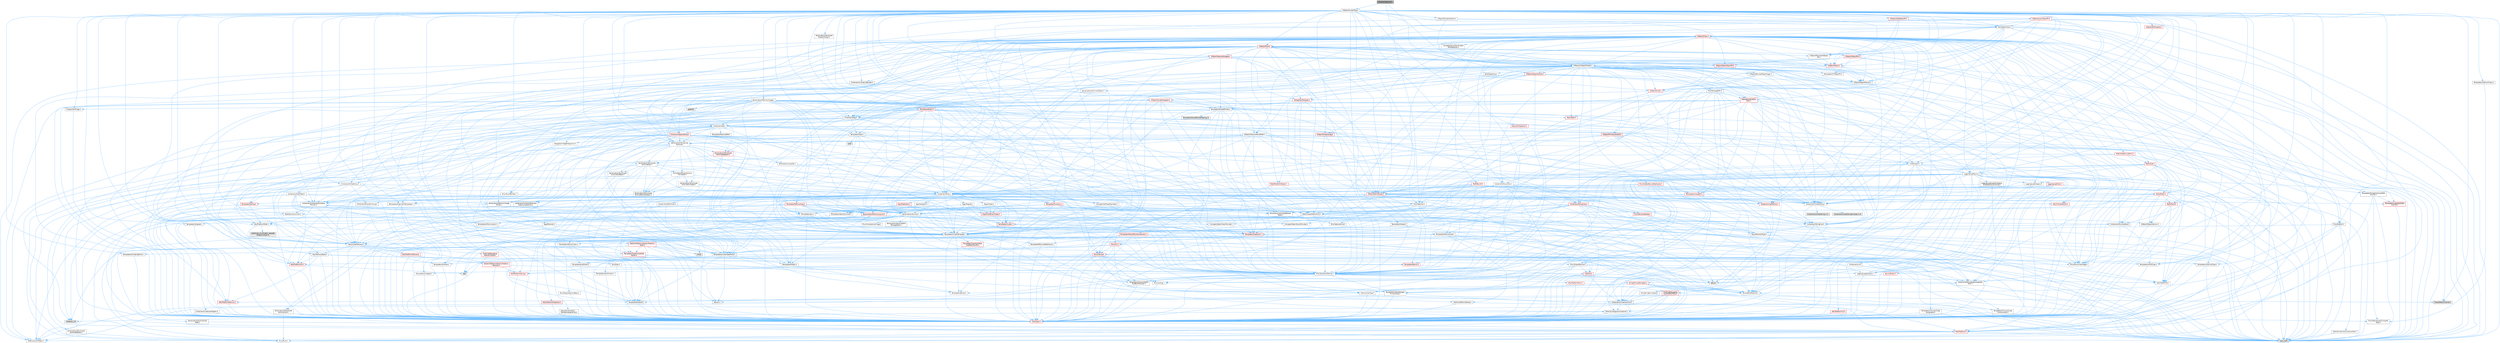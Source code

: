 digraph "PropertyOptional.h"
{
 // INTERACTIVE_SVG=YES
 // LATEX_PDF_SIZE
  bgcolor="transparent";
  edge [fontname=Helvetica,fontsize=10,labelfontname=Helvetica,labelfontsize=10];
  node [fontname=Helvetica,fontsize=10,shape=box,height=0.2,width=0.4];
  Node1 [id="Node000001",label="PropertyOptional.h",height=0.2,width=0.4,color="gray40", fillcolor="grey60", style="filled", fontcolor="black",tooltip=" "];
  Node1 -> Node2 [id="edge1_Node000001_Node000002",color="steelblue1",style="solid",tooltip=" "];
  Node2 [id="Node000002",label="UObject/UnrealType.h",height=0.2,width=0.4,color="grey40", fillcolor="white", style="filled",URL="$d6/d2f/UnrealType_8h.html",tooltip=" "];
  Node2 -> Node3 [id="edge2_Node000002_Node000003",color="steelblue1",style="solid",tooltip=" "];
  Node3 [id="Node000003",label="Concepts/GetTypeHashable.h",height=0.2,width=0.4,color="grey40", fillcolor="white", style="filled",URL="$d3/da2/GetTypeHashable_8h.html",tooltip=" "];
  Node3 -> Node4 [id="edge3_Node000003_Node000004",color="steelblue1",style="solid",tooltip=" "];
  Node4 [id="Node000004",label="CoreTypes.h",height=0.2,width=0.4,color="red", fillcolor="#FFF0F0", style="filled",URL="$dc/dec/CoreTypes_8h.html",tooltip=" "];
  Node4 -> Node5 [id="edge4_Node000004_Node000005",color="steelblue1",style="solid",tooltip=" "];
  Node5 [id="Node000005",label="HAL/Platform.h",height=0.2,width=0.4,color="red", fillcolor="#FFF0F0", style="filled",URL="$d9/dd0/Platform_8h.html",tooltip=" "];
  Node5 -> Node6 [id="edge5_Node000005_Node000006",color="steelblue1",style="solid",tooltip=" "];
  Node6 [id="Node000006",label="Misc/Build.h",height=0.2,width=0.4,color="grey40", fillcolor="white", style="filled",URL="$d3/dbb/Build_8h.html",tooltip=" "];
  Node5 -> Node8 [id="edge6_Node000005_Node000008",color="steelblue1",style="solid",tooltip=" "];
  Node8 [id="Node000008",label="type_traits",height=0.2,width=0.4,color="grey60", fillcolor="#E0E0E0", style="filled",tooltip=" "];
  Node5 -> Node9 [id="edge7_Node000005_Node000009",color="steelblue1",style="solid",tooltip=" "];
  Node9 [id="Node000009",label="PreprocessorHelpers.h",height=0.2,width=0.4,color="grey40", fillcolor="white", style="filled",URL="$db/ddb/PreprocessorHelpers_8h.html",tooltip=" "];
  Node3 -> Node18 [id="edge8_Node000003_Node000018",color="steelblue1",style="solid",tooltip=" "];
  Node18 [id="Node000018",label="Templates/TypeHash.h",height=0.2,width=0.4,color="red", fillcolor="#FFF0F0", style="filled",URL="$d1/d62/TypeHash_8h.html",tooltip=" "];
  Node18 -> Node4 [id="edge9_Node000018_Node000004",color="steelblue1",style="solid",tooltip=" "];
  Node18 -> Node19 [id="edge10_Node000018_Node000019",color="steelblue1",style="solid",tooltip=" "];
  Node19 [id="Node000019",label="Templates/Requires.h",height=0.2,width=0.4,color="grey40", fillcolor="white", style="filled",URL="$dc/d96/Requires_8h.html",tooltip=" "];
  Node19 -> Node20 [id="edge11_Node000019_Node000020",color="steelblue1",style="solid",tooltip=" "];
  Node20 [id="Node000020",label="Templates/EnableIf.h",height=0.2,width=0.4,color="grey40", fillcolor="white", style="filled",URL="$d7/d60/EnableIf_8h.html",tooltip=" "];
  Node20 -> Node4 [id="edge12_Node000020_Node000004",color="steelblue1",style="solid",tooltip=" "];
  Node19 -> Node8 [id="edge13_Node000019_Node000008",color="steelblue1",style="solid",tooltip=" "];
  Node18 -> Node21 [id="edge14_Node000018_Node000021",color="steelblue1",style="solid",tooltip=" "];
  Node21 [id="Node000021",label="Misc/Crc.h",height=0.2,width=0.4,color="red", fillcolor="#FFF0F0", style="filled",URL="$d4/dd2/Crc_8h.html",tooltip=" "];
  Node21 -> Node4 [id="edge15_Node000021_Node000004",color="steelblue1",style="solid",tooltip=" "];
  Node21 -> Node22 [id="edge16_Node000021_Node000022",color="steelblue1",style="solid",tooltip=" "];
  Node22 [id="Node000022",label="HAL/PlatformString.h",height=0.2,width=0.4,color="red", fillcolor="#FFF0F0", style="filled",URL="$db/db5/PlatformString_8h.html",tooltip=" "];
  Node22 -> Node4 [id="edge17_Node000022_Node000004",color="steelblue1",style="solid",tooltip=" "];
  Node21 -> Node24 [id="edge18_Node000021_Node000024",color="steelblue1",style="solid",tooltip=" "];
  Node24 [id="Node000024",label="Misc/AssertionMacros.h",height=0.2,width=0.4,color="grey40", fillcolor="white", style="filled",URL="$d0/dfa/AssertionMacros_8h.html",tooltip=" "];
  Node24 -> Node4 [id="edge19_Node000024_Node000004",color="steelblue1",style="solid",tooltip=" "];
  Node24 -> Node5 [id="edge20_Node000024_Node000005",color="steelblue1",style="solid",tooltip=" "];
  Node24 -> Node25 [id="edge21_Node000024_Node000025",color="steelblue1",style="solid",tooltip=" "];
  Node25 [id="Node000025",label="HAL/PlatformMisc.h",height=0.2,width=0.4,color="red", fillcolor="#FFF0F0", style="filled",URL="$d0/df5/PlatformMisc_8h.html",tooltip=" "];
  Node25 -> Node4 [id="edge22_Node000025_Node000004",color="steelblue1",style="solid",tooltip=" "];
  Node25 -> Node53 [id="edge23_Node000025_Node000053",color="steelblue1",style="solid",tooltip=" "];
  Node53 [id="Node000053",label="ProfilingDebugging\l/CpuProfilerTrace.h",height=0.2,width=0.4,color="red", fillcolor="#FFF0F0", style="filled",URL="$da/dcb/CpuProfilerTrace_8h.html",tooltip=" "];
  Node53 -> Node4 [id="edge24_Node000053_Node000004",color="steelblue1",style="solid",tooltip=" "];
  Node53 -> Node33 [id="edge25_Node000053_Node000033",color="steelblue1",style="solid",tooltip=" "];
  Node33 [id="Node000033",label="Containers/ContainersFwd.h",height=0.2,width=0.4,color="grey40", fillcolor="white", style="filled",URL="$d4/d0a/ContainersFwd_8h.html",tooltip=" "];
  Node33 -> Node5 [id="edge26_Node000033_Node000005",color="steelblue1",style="solid",tooltip=" "];
  Node33 -> Node4 [id="edge27_Node000033_Node000004",color="steelblue1",style="solid",tooltip=" "];
  Node33 -> Node30 [id="edge28_Node000033_Node000030",color="steelblue1",style="solid",tooltip=" "];
  Node30 [id="Node000030",label="Traits/IsContiguousContainer.h",height=0.2,width=0.4,color="grey40", fillcolor="white", style="filled",URL="$d5/d3c/IsContiguousContainer_8h.html",tooltip=" "];
  Node30 -> Node4 [id="edge29_Node000030_Node000004",color="steelblue1",style="solid",tooltip=" "];
  Node30 -> Node31 [id="edge30_Node000030_Node000031",color="steelblue1",style="solid",tooltip=" "];
  Node31 [id="Node000031",label="Misc/StaticAssertComplete\lType.h",height=0.2,width=0.4,color="grey40", fillcolor="white", style="filled",URL="$d5/d4e/StaticAssertCompleteType_8h.html",tooltip=" "];
  Node30 -> Node29 [id="edge31_Node000030_Node000029",color="steelblue1",style="solid",tooltip=" "];
  Node29 [id="Node000029",label="initializer_list",height=0.2,width=0.4,color="grey60", fillcolor="#E0E0E0", style="filled",tooltip=" "];
  Node53 -> Node54 [id="edge32_Node000053_Node000054",color="steelblue1",style="solid",tooltip=" "];
  Node54 [id="Node000054",label="HAL/PlatformAtomics.h",height=0.2,width=0.4,color="red", fillcolor="#FFF0F0", style="filled",URL="$d3/d36/PlatformAtomics_8h.html",tooltip=" "];
  Node54 -> Node4 [id="edge33_Node000054_Node000004",color="steelblue1",style="solid",tooltip=" "];
  Node53 -> Node9 [id="edge34_Node000053_Node000009",color="steelblue1",style="solid",tooltip=" "];
  Node53 -> Node6 [id="edge35_Node000053_Node000006",color="steelblue1",style="solid",tooltip=" "];
  Node53 -> Node58 [id="edge36_Node000053_Node000058",color="steelblue1",style="solid",tooltip=" "];
  Node58 [id="Node000058",label="Trace/Detail/Channel.h",height=0.2,width=0.4,color="grey60", fillcolor="#E0E0E0", style="filled",tooltip=" "];
  Node24 -> Node9 [id="edge37_Node000024_Node000009",color="steelblue1",style="solid",tooltip=" "];
  Node24 -> Node20 [id="edge38_Node000024_Node000020",color="steelblue1",style="solid",tooltip=" "];
  Node24 -> Node61 [id="edge39_Node000024_Node000061",color="steelblue1",style="solid",tooltip=" "];
  Node61 [id="Node000061",label="Templates/IsArrayOrRefOf\lTypeByPredicate.h",height=0.2,width=0.4,color="grey40", fillcolor="white", style="filled",URL="$d6/da1/IsArrayOrRefOfTypeByPredicate_8h.html",tooltip=" "];
  Node61 -> Node4 [id="edge40_Node000061_Node000004",color="steelblue1",style="solid",tooltip=" "];
  Node24 -> Node62 [id="edge41_Node000024_Node000062",color="steelblue1",style="solid",tooltip=" "];
  Node62 [id="Node000062",label="Templates/IsValidVariadic\lFunctionArg.h",height=0.2,width=0.4,color="grey40", fillcolor="white", style="filled",URL="$d0/dc8/IsValidVariadicFunctionArg_8h.html",tooltip=" "];
  Node62 -> Node4 [id="edge42_Node000062_Node000004",color="steelblue1",style="solid",tooltip=" "];
  Node62 -> Node63 [id="edge43_Node000062_Node000063",color="steelblue1",style="solid",tooltip=" "];
  Node63 [id="Node000063",label="IsEnum.h",height=0.2,width=0.4,color="grey40", fillcolor="white", style="filled",URL="$d4/de5/IsEnum_8h.html",tooltip=" "];
  Node62 -> Node8 [id="edge44_Node000062_Node000008",color="steelblue1",style="solid",tooltip=" "];
  Node24 -> Node64 [id="edge45_Node000024_Node000064",color="steelblue1",style="solid",tooltip=" "];
  Node64 [id="Node000064",label="Traits/IsCharEncodingCompatible\lWith.h",height=0.2,width=0.4,color="grey40", fillcolor="white", style="filled",URL="$df/dd1/IsCharEncodingCompatibleWith_8h.html",tooltip=" "];
  Node64 -> Node8 [id="edge46_Node000064_Node000008",color="steelblue1",style="solid",tooltip=" "];
  Node64 -> Node65 [id="edge47_Node000064_Node000065",color="steelblue1",style="solid",tooltip=" "];
  Node65 [id="Node000065",label="Traits/IsCharType.h",height=0.2,width=0.4,color="grey40", fillcolor="white", style="filled",URL="$db/d51/IsCharType_8h.html",tooltip=" "];
  Node65 -> Node4 [id="edge48_Node000065_Node000004",color="steelblue1",style="solid",tooltip=" "];
  Node24 -> Node66 [id="edge49_Node000024_Node000066",color="steelblue1",style="solid",tooltip=" "];
  Node66 [id="Node000066",label="Misc/VarArgs.h",height=0.2,width=0.4,color="grey40", fillcolor="white", style="filled",URL="$d5/d6f/VarArgs_8h.html",tooltip=" "];
  Node66 -> Node4 [id="edge50_Node000066_Node000004",color="steelblue1",style="solid",tooltip=" "];
  Node24 -> Node67 [id="edge51_Node000024_Node000067",color="steelblue1",style="solid",tooltip=" "];
  Node67 [id="Node000067",label="String/FormatStringSan.h",height=0.2,width=0.4,color="red", fillcolor="#FFF0F0", style="filled",URL="$d3/d8b/FormatStringSan_8h.html",tooltip=" "];
  Node67 -> Node8 [id="edge52_Node000067_Node000008",color="steelblue1",style="solid",tooltip=" "];
  Node67 -> Node4 [id="edge53_Node000067_Node000004",color="steelblue1",style="solid",tooltip=" "];
  Node67 -> Node19 [id="edge54_Node000067_Node000019",color="steelblue1",style="solid",tooltip=" "];
  Node67 -> Node68 [id="edge55_Node000067_Node000068",color="steelblue1",style="solid",tooltip=" "];
  Node68 [id="Node000068",label="Templates/Identity.h",height=0.2,width=0.4,color="grey40", fillcolor="white", style="filled",URL="$d0/dd5/Identity_8h.html",tooltip=" "];
  Node67 -> Node62 [id="edge56_Node000067_Node000062",color="steelblue1",style="solid",tooltip=" "];
  Node67 -> Node65 [id="edge57_Node000067_Node000065",color="steelblue1",style="solid",tooltip=" "];
  Node67 -> Node33 [id="edge58_Node000067_Node000033",color="steelblue1",style="solid",tooltip=" "];
  Node24 -> Node72 [id="edge59_Node000024_Node000072",color="steelblue1",style="solid",tooltip=" "];
  Node72 [id="Node000072",label="atomic",height=0.2,width=0.4,color="grey60", fillcolor="#E0E0E0", style="filled",tooltip=" "];
  Node21 -> Node73 [id="edge60_Node000021_Node000073",color="steelblue1",style="solid",tooltip=" "];
  Node73 [id="Node000073",label="Misc/CString.h",height=0.2,width=0.4,color="red", fillcolor="#FFF0F0", style="filled",URL="$d2/d49/CString_8h.html",tooltip=" "];
  Node73 -> Node4 [id="edge61_Node000073_Node000004",color="steelblue1",style="solid",tooltip=" "];
  Node73 -> Node37 [id="edge62_Node000073_Node000037",color="steelblue1",style="solid",tooltip=" "];
  Node37 [id="Node000037",label="HAL/PlatformCrt.h",height=0.2,width=0.4,color="red", fillcolor="#FFF0F0", style="filled",URL="$d8/d75/PlatformCrt_8h.html",tooltip=" "];
  Node37 -> Node38 [id="edge63_Node000037_Node000038",color="steelblue1",style="solid",tooltip=" "];
  Node38 [id="Node000038",label="new",height=0.2,width=0.4,color="grey60", fillcolor="#E0E0E0", style="filled",tooltip=" "];
  Node73 -> Node22 [id="edge64_Node000073_Node000022",color="steelblue1",style="solid",tooltip=" "];
  Node73 -> Node24 [id="edge65_Node000073_Node000024",color="steelblue1",style="solid",tooltip=" "];
  Node73 -> Node66 [id="edge66_Node000073_Node000066",color="steelblue1",style="solid",tooltip=" "];
  Node73 -> Node61 [id="edge67_Node000073_Node000061",color="steelblue1",style="solid",tooltip=" "];
  Node73 -> Node62 [id="edge68_Node000073_Node000062",color="steelblue1",style="solid",tooltip=" "];
  Node73 -> Node64 [id="edge69_Node000073_Node000064",color="steelblue1",style="solid",tooltip=" "];
  Node21 -> Node78 [id="edge70_Node000021_Node000078",color="steelblue1",style="solid",tooltip=" "];
  Node78 [id="Node000078",label="Templates/UnrealTypeTraits.h",height=0.2,width=0.4,color="grey40", fillcolor="white", style="filled",URL="$d2/d2d/UnrealTypeTraits_8h.html",tooltip=" "];
  Node78 -> Node4 [id="edge71_Node000078_Node000004",color="steelblue1",style="solid",tooltip=" "];
  Node78 -> Node79 [id="edge72_Node000078_Node000079",color="steelblue1",style="solid",tooltip=" "];
  Node79 [id="Node000079",label="Templates/IsPointer.h",height=0.2,width=0.4,color="grey40", fillcolor="white", style="filled",URL="$d7/d05/IsPointer_8h.html",tooltip=" "];
  Node79 -> Node4 [id="edge73_Node000079_Node000004",color="steelblue1",style="solid",tooltip=" "];
  Node78 -> Node24 [id="edge74_Node000078_Node000024",color="steelblue1",style="solid",tooltip=" "];
  Node78 -> Node80 [id="edge75_Node000078_Node000080",color="steelblue1",style="solid",tooltip=" "];
  Node80 [id="Node000080",label="Templates/AndOrNot.h",height=0.2,width=0.4,color="grey40", fillcolor="white", style="filled",URL="$db/d0a/AndOrNot_8h.html",tooltip=" "];
  Node80 -> Node4 [id="edge76_Node000080_Node000004",color="steelblue1",style="solid",tooltip=" "];
  Node78 -> Node20 [id="edge77_Node000078_Node000020",color="steelblue1",style="solid",tooltip=" "];
  Node78 -> Node81 [id="edge78_Node000078_Node000081",color="steelblue1",style="solid",tooltip=" "];
  Node81 [id="Node000081",label="Templates/IsArithmetic.h",height=0.2,width=0.4,color="grey40", fillcolor="white", style="filled",URL="$d2/d5d/IsArithmetic_8h.html",tooltip=" "];
  Node81 -> Node4 [id="edge79_Node000081_Node000004",color="steelblue1",style="solid",tooltip=" "];
  Node78 -> Node63 [id="edge80_Node000078_Node000063",color="steelblue1",style="solid",tooltip=" "];
  Node78 -> Node82 [id="edge81_Node000078_Node000082",color="steelblue1",style="solid",tooltip=" "];
  Node82 [id="Node000082",label="Templates/Models.h",height=0.2,width=0.4,color="grey40", fillcolor="white", style="filled",URL="$d3/d0c/Models_8h.html",tooltip=" "];
  Node82 -> Node68 [id="edge82_Node000082_Node000068",color="steelblue1",style="solid",tooltip=" "];
  Node78 -> Node83 [id="edge83_Node000078_Node000083",color="steelblue1",style="solid",tooltip=" "];
  Node83 [id="Node000083",label="Templates/IsPODType.h",height=0.2,width=0.4,color="grey40", fillcolor="white", style="filled",URL="$d7/db1/IsPODType_8h.html",tooltip=" "];
  Node83 -> Node4 [id="edge84_Node000083_Node000004",color="steelblue1",style="solid",tooltip=" "];
  Node78 -> Node84 [id="edge85_Node000078_Node000084",color="steelblue1",style="solid",tooltip=" "];
  Node84 [id="Node000084",label="Templates/IsUECoreType.h",height=0.2,width=0.4,color="grey40", fillcolor="white", style="filled",URL="$d1/db8/IsUECoreType_8h.html",tooltip=" "];
  Node84 -> Node4 [id="edge86_Node000084_Node000004",color="steelblue1",style="solid",tooltip=" "];
  Node84 -> Node8 [id="edge87_Node000084_Node000008",color="steelblue1",style="solid",tooltip=" "];
  Node78 -> Node85 [id="edge88_Node000078_Node000085",color="steelblue1",style="solid",tooltip=" "];
  Node85 [id="Node000085",label="Templates/IsTriviallyCopy\lConstructible.h",height=0.2,width=0.4,color="grey40", fillcolor="white", style="filled",URL="$d3/d78/IsTriviallyCopyConstructible_8h.html",tooltip=" "];
  Node85 -> Node4 [id="edge89_Node000085_Node000004",color="steelblue1",style="solid",tooltip=" "];
  Node85 -> Node8 [id="edge90_Node000085_Node000008",color="steelblue1",style="solid",tooltip=" "];
  Node21 -> Node65 [id="edge91_Node000021_Node000065",color="steelblue1",style="solid",tooltip=" "];
  Node18 -> Node8 [id="edge92_Node000018_Node000008",color="steelblue1",style="solid",tooltip=" "];
  Node2 -> Node87 [id="edge93_Node000002_Node000087",color="steelblue1",style="solid",tooltip=" "];
  Node87 [id="Node000087",label="Containers/Array.h",height=0.2,width=0.4,color="grey40", fillcolor="white", style="filled",URL="$df/dd0/Array_8h.html",tooltip=" "];
  Node87 -> Node4 [id="edge94_Node000087_Node000004",color="steelblue1",style="solid",tooltip=" "];
  Node87 -> Node24 [id="edge95_Node000087_Node000024",color="steelblue1",style="solid",tooltip=" "];
  Node87 -> Node88 [id="edge96_Node000087_Node000088",color="steelblue1",style="solid",tooltip=" "];
  Node88 [id="Node000088",label="Misc/IntrusiveUnsetOptional\lState.h",height=0.2,width=0.4,color="grey40", fillcolor="white", style="filled",URL="$d2/d0a/IntrusiveUnsetOptionalState_8h.html",tooltip=" "];
  Node88 -> Node89 [id="edge97_Node000088_Node000089",color="steelblue1",style="solid",tooltip=" "];
  Node89 [id="Node000089",label="Misc/OptionalFwd.h",height=0.2,width=0.4,color="grey40", fillcolor="white", style="filled",URL="$dc/d50/OptionalFwd_8h.html",tooltip=" "];
  Node87 -> Node90 [id="edge98_Node000087_Node000090",color="steelblue1",style="solid",tooltip=" "];
  Node90 [id="Node000090",label="Misc/ReverseIterate.h",height=0.2,width=0.4,color="red", fillcolor="#FFF0F0", style="filled",URL="$db/de3/ReverseIterate_8h.html",tooltip=" "];
  Node90 -> Node5 [id="edge99_Node000090_Node000005",color="steelblue1",style="solid",tooltip=" "];
  Node87 -> Node92 [id="edge100_Node000087_Node000092",color="steelblue1",style="solid",tooltip=" "];
  Node92 [id="Node000092",label="HAL/UnrealMemory.h",height=0.2,width=0.4,color="grey40", fillcolor="white", style="filled",URL="$d9/d96/UnrealMemory_8h.html",tooltip=" "];
  Node92 -> Node4 [id="edge101_Node000092_Node000004",color="steelblue1",style="solid",tooltip=" "];
  Node92 -> Node93 [id="edge102_Node000092_Node000093",color="steelblue1",style="solid",tooltip=" "];
  Node93 [id="Node000093",label="GenericPlatform/GenericPlatform\lMemory.h",height=0.2,width=0.4,color="red", fillcolor="#FFF0F0", style="filled",URL="$dd/d22/GenericPlatformMemory_8h.html",tooltip=" "];
  Node93 -> Node32 [id="edge103_Node000093_Node000032",color="steelblue1",style="solid",tooltip=" "];
  Node32 [id="Node000032",label="CoreFwd.h",height=0.2,width=0.4,color="red", fillcolor="#FFF0F0", style="filled",URL="$d1/d1e/CoreFwd_8h.html",tooltip=" "];
  Node32 -> Node4 [id="edge104_Node000032_Node000004",color="steelblue1",style="solid",tooltip=" "];
  Node32 -> Node33 [id="edge105_Node000032_Node000033",color="steelblue1",style="solid",tooltip=" "];
  Node32 -> Node34 [id="edge106_Node000032_Node000034",color="steelblue1",style="solid",tooltip=" "];
  Node34 [id="Node000034",label="Math/MathFwd.h",height=0.2,width=0.4,color="grey40", fillcolor="white", style="filled",URL="$d2/d10/MathFwd_8h.html",tooltip=" "];
  Node34 -> Node5 [id="edge107_Node000034_Node000005",color="steelblue1",style="solid",tooltip=" "];
  Node93 -> Node4 [id="edge108_Node000093_Node000004",color="steelblue1",style="solid",tooltip=" "];
  Node93 -> Node22 [id="edge109_Node000093_Node000022",color="steelblue1",style="solid",tooltip=" "];
  Node92 -> Node94 [id="edge110_Node000092_Node000094",color="steelblue1",style="solid",tooltip=" "];
  Node94 [id="Node000094",label="HAL/MemoryBase.h",height=0.2,width=0.4,color="grey40", fillcolor="white", style="filled",URL="$d6/d9f/MemoryBase_8h.html",tooltip=" "];
  Node94 -> Node4 [id="edge111_Node000094_Node000004",color="steelblue1",style="solid",tooltip=" "];
  Node94 -> Node54 [id="edge112_Node000094_Node000054",color="steelblue1",style="solid",tooltip=" "];
  Node94 -> Node37 [id="edge113_Node000094_Node000037",color="steelblue1",style="solid",tooltip=" "];
  Node94 -> Node95 [id="edge114_Node000094_Node000095",color="steelblue1",style="solid",tooltip=" "];
  Node95 [id="Node000095",label="Misc/Exec.h",height=0.2,width=0.4,color="grey40", fillcolor="white", style="filled",URL="$de/ddb/Exec_8h.html",tooltip=" "];
  Node95 -> Node4 [id="edge115_Node000095_Node000004",color="steelblue1",style="solid",tooltip=" "];
  Node95 -> Node24 [id="edge116_Node000095_Node000024",color="steelblue1",style="solid",tooltip=" "];
  Node94 -> Node96 [id="edge117_Node000094_Node000096",color="steelblue1",style="solid",tooltip=" "];
  Node96 [id="Node000096",label="Misc/OutputDevice.h",height=0.2,width=0.4,color="grey40", fillcolor="white", style="filled",URL="$d7/d32/OutputDevice_8h.html",tooltip=" "];
  Node96 -> Node32 [id="edge118_Node000096_Node000032",color="steelblue1",style="solid",tooltip=" "];
  Node96 -> Node4 [id="edge119_Node000096_Node000004",color="steelblue1",style="solid",tooltip=" "];
  Node96 -> Node97 [id="edge120_Node000096_Node000097",color="steelblue1",style="solid",tooltip=" "];
  Node97 [id="Node000097",label="Logging/LogVerbosity.h",height=0.2,width=0.4,color="grey40", fillcolor="white", style="filled",URL="$d2/d8f/LogVerbosity_8h.html",tooltip=" "];
  Node97 -> Node4 [id="edge121_Node000097_Node000004",color="steelblue1",style="solid",tooltip=" "];
  Node96 -> Node66 [id="edge122_Node000096_Node000066",color="steelblue1",style="solid",tooltip=" "];
  Node96 -> Node61 [id="edge123_Node000096_Node000061",color="steelblue1",style="solid",tooltip=" "];
  Node96 -> Node62 [id="edge124_Node000096_Node000062",color="steelblue1",style="solid",tooltip=" "];
  Node96 -> Node64 [id="edge125_Node000096_Node000064",color="steelblue1",style="solid",tooltip=" "];
  Node94 -> Node98 [id="edge126_Node000094_Node000098",color="steelblue1",style="solid",tooltip=" "];
  Node98 [id="Node000098",label="Templates/Atomic.h",height=0.2,width=0.4,color="red", fillcolor="#FFF0F0", style="filled",URL="$d3/d91/Atomic_8h.html",tooltip=" "];
  Node98 -> Node101 [id="edge127_Node000098_Node000101",color="steelblue1",style="solid",tooltip=" "];
  Node101 [id="Node000101",label="Templates/IsIntegral.h",height=0.2,width=0.4,color="grey40", fillcolor="white", style="filled",URL="$da/d64/IsIntegral_8h.html",tooltip=" "];
  Node101 -> Node4 [id="edge128_Node000101_Node000004",color="steelblue1",style="solid",tooltip=" "];
  Node98 -> Node72 [id="edge129_Node000098_Node000072",color="steelblue1",style="solid",tooltip=" "];
  Node92 -> Node104 [id="edge130_Node000092_Node000104",color="steelblue1",style="solid",tooltip=" "];
  Node104 [id="Node000104",label="HAL/PlatformMemory.h",height=0.2,width=0.4,color="red", fillcolor="#FFF0F0", style="filled",URL="$de/d68/PlatformMemory_8h.html",tooltip=" "];
  Node104 -> Node4 [id="edge131_Node000104_Node000004",color="steelblue1",style="solid",tooltip=" "];
  Node104 -> Node93 [id="edge132_Node000104_Node000093",color="steelblue1",style="solid",tooltip=" "];
  Node92 -> Node106 [id="edge133_Node000092_Node000106",color="steelblue1",style="solid",tooltip=" "];
  Node106 [id="Node000106",label="ProfilingDebugging\l/MemoryTrace.h",height=0.2,width=0.4,color="red", fillcolor="#FFF0F0", style="filled",URL="$da/dd7/MemoryTrace_8h.html",tooltip=" "];
  Node106 -> Node5 [id="edge134_Node000106_Node000005",color="steelblue1",style="solid",tooltip=" "];
  Node106 -> Node49 [id="edge135_Node000106_Node000049",color="steelblue1",style="solid",tooltip=" "];
  Node49 [id="Node000049",label="Misc/EnumClassFlags.h",height=0.2,width=0.4,color="grey40", fillcolor="white", style="filled",URL="$d8/de7/EnumClassFlags_8h.html",tooltip=" "];
  Node92 -> Node79 [id="edge136_Node000092_Node000079",color="steelblue1",style="solid",tooltip=" "];
  Node87 -> Node78 [id="edge137_Node000087_Node000078",color="steelblue1",style="solid",tooltip=" "];
  Node87 -> Node107 [id="edge138_Node000087_Node000107",color="steelblue1",style="solid",tooltip=" "];
  Node107 [id="Node000107",label="Templates/UnrealTemplate.h",height=0.2,width=0.4,color="grey40", fillcolor="white", style="filled",URL="$d4/d24/UnrealTemplate_8h.html",tooltip=" "];
  Node107 -> Node4 [id="edge139_Node000107_Node000004",color="steelblue1",style="solid",tooltip=" "];
  Node107 -> Node79 [id="edge140_Node000107_Node000079",color="steelblue1",style="solid",tooltip=" "];
  Node107 -> Node92 [id="edge141_Node000107_Node000092",color="steelblue1",style="solid",tooltip=" "];
  Node107 -> Node108 [id="edge142_Node000107_Node000108",color="steelblue1",style="solid",tooltip=" "];
  Node108 [id="Node000108",label="Templates/CopyQualifiers\lAndRefsFromTo.h",height=0.2,width=0.4,color="red", fillcolor="#FFF0F0", style="filled",URL="$d3/db3/CopyQualifiersAndRefsFromTo_8h.html",tooltip=" "];
  Node107 -> Node78 [id="edge143_Node000107_Node000078",color="steelblue1",style="solid",tooltip=" "];
  Node107 -> Node110 [id="edge144_Node000107_Node000110",color="steelblue1",style="solid",tooltip=" "];
  Node110 [id="Node000110",label="Templates/RemoveReference.h",height=0.2,width=0.4,color="grey40", fillcolor="white", style="filled",URL="$da/dbe/RemoveReference_8h.html",tooltip=" "];
  Node110 -> Node4 [id="edge145_Node000110_Node000004",color="steelblue1",style="solid",tooltip=" "];
  Node107 -> Node19 [id="edge146_Node000107_Node000019",color="steelblue1",style="solid",tooltip=" "];
  Node107 -> Node111 [id="edge147_Node000107_Node000111",color="steelblue1",style="solid",tooltip=" "];
  Node111 [id="Node000111",label="Templates/TypeCompatible\lBytes.h",height=0.2,width=0.4,color="red", fillcolor="#FFF0F0", style="filled",URL="$df/d0a/TypeCompatibleBytes_8h.html",tooltip=" "];
  Node111 -> Node4 [id="edge148_Node000111_Node000004",color="steelblue1",style="solid",tooltip=" "];
  Node111 -> Node38 [id="edge149_Node000111_Node000038",color="steelblue1",style="solid",tooltip=" "];
  Node111 -> Node8 [id="edge150_Node000111_Node000008",color="steelblue1",style="solid",tooltip=" "];
  Node107 -> Node68 [id="edge151_Node000107_Node000068",color="steelblue1",style="solid",tooltip=" "];
  Node107 -> Node30 [id="edge152_Node000107_Node000030",color="steelblue1",style="solid",tooltip=" "];
  Node107 -> Node112 [id="edge153_Node000107_Node000112",color="steelblue1",style="solid",tooltip=" "];
  Node112 [id="Node000112",label="Traits/UseBitwiseSwap.h",height=0.2,width=0.4,color="grey40", fillcolor="white", style="filled",URL="$db/df3/UseBitwiseSwap_8h.html",tooltip=" "];
  Node112 -> Node4 [id="edge154_Node000112_Node000004",color="steelblue1",style="solid",tooltip=" "];
  Node112 -> Node8 [id="edge155_Node000112_Node000008",color="steelblue1",style="solid",tooltip=" "];
  Node107 -> Node8 [id="edge156_Node000107_Node000008",color="steelblue1",style="solid",tooltip=" "];
  Node87 -> Node113 [id="edge157_Node000087_Node000113",color="steelblue1",style="solid",tooltip=" "];
  Node113 [id="Node000113",label="Containers/AllowShrinking.h",height=0.2,width=0.4,color="grey40", fillcolor="white", style="filled",URL="$d7/d1a/AllowShrinking_8h.html",tooltip=" "];
  Node113 -> Node4 [id="edge158_Node000113_Node000004",color="steelblue1",style="solid",tooltip=" "];
  Node87 -> Node114 [id="edge159_Node000087_Node000114",color="steelblue1",style="solid",tooltip=" "];
  Node114 [id="Node000114",label="Containers/ContainerAllocation\lPolicies.h",height=0.2,width=0.4,color="grey40", fillcolor="white", style="filled",URL="$d7/dff/ContainerAllocationPolicies_8h.html",tooltip=" "];
  Node114 -> Node4 [id="edge160_Node000114_Node000004",color="steelblue1",style="solid",tooltip=" "];
  Node114 -> Node115 [id="edge161_Node000114_Node000115",color="steelblue1",style="solid",tooltip=" "];
  Node115 [id="Node000115",label="Containers/ContainerHelpers.h",height=0.2,width=0.4,color="grey40", fillcolor="white", style="filled",URL="$d7/d33/ContainerHelpers_8h.html",tooltip=" "];
  Node115 -> Node4 [id="edge162_Node000115_Node000004",color="steelblue1",style="solid",tooltip=" "];
  Node114 -> Node114 [id="edge163_Node000114_Node000114",color="steelblue1",style="solid",tooltip=" "];
  Node114 -> Node116 [id="edge164_Node000114_Node000116",color="steelblue1",style="solid",tooltip=" "];
  Node116 [id="Node000116",label="HAL/PlatformMath.h",height=0.2,width=0.4,color="grey40", fillcolor="white", style="filled",URL="$dc/d53/PlatformMath_8h.html",tooltip=" "];
  Node116 -> Node4 [id="edge165_Node000116_Node000004",color="steelblue1",style="solid",tooltip=" "];
  Node116 -> Node117 [id="edge166_Node000116_Node000117",color="steelblue1",style="solid",tooltip=" "];
  Node117 [id="Node000117",label="GenericPlatform/GenericPlatform\lMath.h",height=0.2,width=0.4,color="red", fillcolor="#FFF0F0", style="filled",URL="$d5/d79/GenericPlatformMath_8h.html",tooltip=" "];
  Node117 -> Node4 [id="edge167_Node000117_Node000004",color="steelblue1",style="solid",tooltip=" "];
  Node117 -> Node33 [id="edge168_Node000117_Node000033",color="steelblue1",style="solid",tooltip=" "];
  Node117 -> Node37 [id="edge169_Node000117_Node000037",color="steelblue1",style="solid",tooltip=" "];
  Node117 -> Node80 [id="edge170_Node000117_Node000080",color="steelblue1",style="solid",tooltip=" "];
  Node117 -> Node119 [id="edge171_Node000117_Node000119",color="steelblue1",style="solid",tooltip=" "];
  Node119 [id="Node000119",label="Templates/IsFloatingPoint.h",height=0.2,width=0.4,color="grey40", fillcolor="white", style="filled",URL="$d3/d11/IsFloatingPoint_8h.html",tooltip=" "];
  Node119 -> Node4 [id="edge172_Node000119_Node000004",color="steelblue1",style="solid",tooltip=" "];
  Node117 -> Node78 [id="edge173_Node000117_Node000078",color="steelblue1",style="solid",tooltip=" "];
  Node117 -> Node19 [id="edge174_Node000117_Node000019",color="steelblue1",style="solid",tooltip=" "];
  Node117 -> Node111 [id="edge175_Node000117_Node000111",color="steelblue1",style="solid",tooltip=" "];
  Node117 -> Node122 [id="edge176_Node000117_Node000122",color="steelblue1",style="solid",tooltip=" "];
  Node122 [id="Node000122",label="limits",height=0.2,width=0.4,color="grey60", fillcolor="#E0E0E0", style="filled",tooltip=" "];
  Node117 -> Node8 [id="edge177_Node000117_Node000008",color="steelblue1",style="solid",tooltip=" "];
  Node116 -> Node123 [id="edge178_Node000116_Node000123",color="steelblue1",style="solid",tooltip=" "];
  Node123 [id="Node000123",label="COMPILED_PLATFORM_HEADER\l(PlatformMath.h)",height=0.2,width=0.4,color="grey60", fillcolor="#E0E0E0", style="filled",tooltip=" "];
  Node114 -> Node92 [id="edge179_Node000114_Node000092",color="steelblue1",style="solid",tooltip=" "];
  Node114 -> Node47 [id="edge180_Node000114_Node000047",color="steelblue1",style="solid",tooltip=" "];
  Node47 [id="Node000047",label="Math/NumericLimits.h",height=0.2,width=0.4,color="grey40", fillcolor="white", style="filled",URL="$df/d1b/NumericLimits_8h.html",tooltip=" "];
  Node47 -> Node4 [id="edge181_Node000047_Node000004",color="steelblue1",style="solid",tooltip=" "];
  Node114 -> Node24 [id="edge182_Node000114_Node000024",color="steelblue1",style="solid",tooltip=" "];
  Node114 -> Node124 [id="edge183_Node000114_Node000124",color="steelblue1",style="solid",tooltip=" "];
  Node124 [id="Node000124",label="Templates/IsPolymorphic.h",height=0.2,width=0.4,color="grey40", fillcolor="white", style="filled",URL="$dc/d20/IsPolymorphic_8h.html",tooltip=" "];
  Node114 -> Node125 [id="edge184_Node000114_Node000125",color="steelblue1",style="solid",tooltip=" "];
  Node125 [id="Node000125",label="Templates/MemoryOps.h",height=0.2,width=0.4,color="grey40", fillcolor="white", style="filled",URL="$db/dea/MemoryOps_8h.html",tooltip=" "];
  Node125 -> Node4 [id="edge185_Node000125_Node000004",color="steelblue1",style="solid",tooltip=" "];
  Node125 -> Node92 [id="edge186_Node000125_Node000092",color="steelblue1",style="solid",tooltip=" "];
  Node125 -> Node103 [id="edge187_Node000125_Node000103",color="steelblue1",style="solid",tooltip=" "];
  Node103 [id="Node000103",label="Templates/IsTriviallyCopy\lAssignable.h",height=0.2,width=0.4,color="grey40", fillcolor="white", style="filled",URL="$d2/df2/IsTriviallyCopyAssignable_8h.html",tooltip=" "];
  Node103 -> Node4 [id="edge188_Node000103_Node000004",color="steelblue1",style="solid",tooltip=" "];
  Node103 -> Node8 [id="edge189_Node000103_Node000008",color="steelblue1",style="solid",tooltip=" "];
  Node125 -> Node85 [id="edge190_Node000125_Node000085",color="steelblue1",style="solid",tooltip=" "];
  Node125 -> Node19 [id="edge191_Node000125_Node000019",color="steelblue1",style="solid",tooltip=" "];
  Node125 -> Node78 [id="edge192_Node000125_Node000078",color="steelblue1",style="solid",tooltip=" "];
  Node125 -> Node112 [id="edge193_Node000125_Node000112",color="steelblue1",style="solid",tooltip=" "];
  Node125 -> Node38 [id="edge194_Node000125_Node000038",color="steelblue1",style="solid",tooltip=" "];
  Node125 -> Node8 [id="edge195_Node000125_Node000008",color="steelblue1",style="solid",tooltip=" "];
  Node114 -> Node111 [id="edge196_Node000114_Node000111",color="steelblue1",style="solid",tooltip=" "];
  Node114 -> Node8 [id="edge197_Node000114_Node000008",color="steelblue1",style="solid",tooltip=" "];
  Node87 -> Node126 [id="edge198_Node000087_Node000126",color="steelblue1",style="solid",tooltip=" "];
  Node126 [id="Node000126",label="Containers/ContainerElement\lTypeCompatibility.h",height=0.2,width=0.4,color="grey40", fillcolor="white", style="filled",URL="$df/ddf/ContainerElementTypeCompatibility_8h.html",tooltip=" "];
  Node126 -> Node4 [id="edge199_Node000126_Node000004",color="steelblue1",style="solid",tooltip=" "];
  Node126 -> Node78 [id="edge200_Node000126_Node000078",color="steelblue1",style="solid",tooltip=" "];
  Node87 -> Node127 [id="edge201_Node000087_Node000127",color="steelblue1",style="solid",tooltip=" "];
  Node127 [id="Node000127",label="Serialization/Archive.h",height=0.2,width=0.4,color="grey40", fillcolor="white", style="filled",URL="$d7/d3b/Archive_8h.html",tooltip=" "];
  Node127 -> Node32 [id="edge202_Node000127_Node000032",color="steelblue1",style="solid",tooltip=" "];
  Node127 -> Node4 [id="edge203_Node000127_Node000004",color="steelblue1",style="solid",tooltip=" "];
  Node127 -> Node128 [id="edge204_Node000127_Node000128",color="steelblue1",style="solid",tooltip=" "];
  Node128 [id="Node000128",label="HAL/PlatformProperties.h",height=0.2,width=0.4,color="red", fillcolor="#FFF0F0", style="filled",URL="$d9/db0/PlatformProperties_8h.html",tooltip=" "];
  Node128 -> Node4 [id="edge205_Node000128_Node000004",color="steelblue1",style="solid",tooltip=" "];
  Node127 -> Node131 [id="edge206_Node000127_Node000131",color="steelblue1",style="solid",tooltip=" "];
  Node131 [id="Node000131",label="Internationalization\l/TextNamespaceFwd.h",height=0.2,width=0.4,color="grey40", fillcolor="white", style="filled",URL="$d8/d97/TextNamespaceFwd_8h.html",tooltip=" "];
  Node131 -> Node4 [id="edge207_Node000131_Node000004",color="steelblue1",style="solid",tooltip=" "];
  Node127 -> Node34 [id="edge208_Node000127_Node000034",color="steelblue1",style="solid",tooltip=" "];
  Node127 -> Node24 [id="edge209_Node000127_Node000024",color="steelblue1",style="solid",tooltip=" "];
  Node127 -> Node6 [id="edge210_Node000127_Node000006",color="steelblue1",style="solid",tooltip=" "];
  Node127 -> Node48 [id="edge211_Node000127_Node000048",color="steelblue1",style="solid",tooltip=" "];
  Node48 [id="Node000048",label="Misc/CompressionFlags.h",height=0.2,width=0.4,color="grey40", fillcolor="white", style="filled",URL="$d9/d76/CompressionFlags_8h.html",tooltip=" "];
  Node127 -> Node132 [id="edge212_Node000127_Node000132",color="steelblue1",style="solid",tooltip=" "];
  Node132 [id="Node000132",label="Misc/EngineVersionBase.h",height=0.2,width=0.4,color="grey40", fillcolor="white", style="filled",URL="$d5/d2b/EngineVersionBase_8h.html",tooltip=" "];
  Node132 -> Node4 [id="edge213_Node000132_Node000004",color="steelblue1",style="solid",tooltip=" "];
  Node127 -> Node66 [id="edge214_Node000127_Node000066",color="steelblue1",style="solid",tooltip=" "];
  Node127 -> Node133 [id="edge215_Node000127_Node000133",color="steelblue1",style="solid",tooltip=" "];
  Node133 [id="Node000133",label="Serialization/ArchiveCook\lData.h",height=0.2,width=0.4,color="grey40", fillcolor="white", style="filled",URL="$dc/db6/ArchiveCookData_8h.html",tooltip=" "];
  Node133 -> Node5 [id="edge216_Node000133_Node000005",color="steelblue1",style="solid",tooltip=" "];
  Node127 -> Node134 [id="edge217_Node000127_Node000134",color="steelblue1",style="solid",tooltip=" "];
  Node134 [id="Node000134",label="Serialization/ArchiveSave\lPackageData.h",height=0.2,width=0.4,color="grey40", fillcolor="white", style="filled",URL="$d1/d37/ArchiveSavePackageData_8h.html",tooltip=" "];
  Node127 -> Node20 [id="edge218_Node000127_Node000020",color="steelblue1",style="solid",tooltip=" "];
  Node127 -> Node61 [id="edge219_Node000127_Node000061",color="steelblue1",style="solid",tooltip=" "];
  Node127 -> Node135 [id="edge220_Node000127_Node000135",color="steelblue1",style="solid",tooltip=" "];
  Node135 [id="Node000135",label="Templates/IsEnumClass.h",height=0.2,width=0.4,color="grey40", fillcolor="white", style="filled",URL="$d7/d15/IsEnumClass_8h.html",tooltip=" "];
  Node135 -> Node4 [id="edge221_Node000135_Node000004",color="steelblue1",style="solid",tooltip=" "];
  Node135 -> Node80 [id="edge222_Node000135_Node000080",color="steelblue1",style="solid",tooltip=" "];
  Node127 -> Node121 [id="edge223_Node000127_Node000121",color="steelblue1",style="solid",tooltip=" "];
  Node121 [id="Node000121",label="Templates/IsSigned.h",height=0.2,width=0.4,color="grey40", fillcolor="white", style="filled",URL="$d8/dd8/IsSigned_8h.html",tooltip=" "];
  Node121 -> Node4 [id="edge224_Node000121_Node000004",color="steelblue1",style="solid",tooltip=" "];
  Node127 -> Node62 [id="edge225_Node000127_Node000062",color="steelblue1",style="solid",tooltip=" "];
  Node127 -> Node107 [id="edge226_Node000127_Node000107",color="steelblue1",style="solid",tooltip=" "];
  Node127 -> Node64 [id="edge227_Node000127_Node000064",color="steelblue1",style="solid",tooltip=" "];
  Node127 -> Node136 [id="edge228_Node000127_Node000136",color="steelblue1",style="solid",tooltip=" "];
  Node136 [id="Node000136",label="UObject/ObjectVersion.h",height=0.2,width=0.4,color="grey40", fillcolor="white", style="filled",URL="$da/d63/ObjectVersion_8h.html",tooltip=" "];
  Node136 -> Node4 [id="edge229_Node000136_Node000004",color="steelblue1",style="solid",tooltip=" "];
  Node87 -> Node137 [id="edge230_Node000087_Node000137",color="steelblue1",style="solid",tooltip=" "];
  Node137 [id="Node000137",label="Serialization/MemoryImage\lWriter.h",height=0.2,width=0.4,color="grey40", fillcolor="white", style="filled",URL="$d0/d08/MemoryImageWriter_8h.html",tooltip=" "];
  Node137 -> Node4 [id="edge231_Node000137_Node000004",color="steelblue1",style="solid",tooltip=" "];
  Node137 -> Node138 [id="edge232_Node000137_Node000138",color="steelblue1",style="solid",tooltip=" "];
  Node138 [id="Node000138",label="Serialization/MemoryLayout.h",height=0.2,width=0.4,color="red", fillcolor="#FFF0F0", style="filled",URL="$d7/d66/MemoryLayout_8h.html",tooltip=" "];
  Node138 -> Node139 [id="edge233_Node000138_Node000139",color="steelblue1",style="solid",tooltip=" "];
  Node139 [id="Node000139",label="Concepts/StaticClassProvider.h",height=0.2,width=0.4,color="grey40", fillcolor="white", style="filled",URL="$dd/d83/StaticClassProvider_8h.html",tooltip=" "];
  Node138 -> Node140 [id="edge234_Node000138_Node000140",color="steelblue1",style="solid",tooltip=" "];
  Node140 [id="Node000140",label="Concepts/StaticStructProvider.h",height=0.2,width=0.4,color="grey40", fillcolor="white", style="filled",URL="$d5/d77/StaticStructProvider_8h.html",tooltip=" "];
  Node138 -> Node141 [id="edge235_Node000138_Node000141",color="steelblue1",style="solid",tooltip=" "];
  Node141 [id="Node000141",label="Containers/EnumAsByte.h",height=0.2,width=0.4,color="grey40", fillcolor="white", style="filled",URL="$d6/d9a/EnumAsByte_8h.html",tooltip=" "];
  Node141 -> Node4 [id="edge236_Node000141_Node000004",color="steelblue1",style="solid",tooltip=" "];
  Node141 -> Node83 [id="edge237_Node000141_Node000083",color="steelblue1",style="solid",tooltip=" "];
  Node141 -> Node18 [id="edge238_Node000141_Node000018",color="steelblue1",style="solid",tooltip=" "];
  Node138 -> Node27 [id="edge239_Node000138_Node000027",color="steelblue1",style="solid",tooltip=" "];
  Node27 [id="Node000027",label="Containers/StringFwd.h",height=0.2,width=0.4,color="grey40", fillcolor="white", style="filled",URL="$df/d37/StringFwd_8h.html",tooltip=" "];
  Node27 -> Node4 [id="edge240_Node000027_Node000004",color="steelblue1",style="solid",tooltip=" "];
  Node27 -> Node28 [id="edge241_Node000027_Node000028",color="steelblue1",style="solid",tooltip=" "];
  Node28 [id="Node000028",label="Traits/ElementType.h",height=0.2,width=0.4,color="grey40", fillcolor="white", style="filled",URL="$d5/d4f/ElementType_8h.html",tooltip=" "];
  Node28 -> Node5 [id="edge242_Node000028_Node000005",color="steelblue1",style="solid",tooltip=" "];
  Node28 -> Node29 [id="edge243_Node000028_Node000029",color="steelblue1",style="solid",tooltip=" "];
  Node28 -> Node8 [id="edge244_Node000028_Node000008",color="steelblue1",style="solid",tooltip=" "];
  Node27 -> Node30 [id="edge245_Node000027_Node000030",color="steelblue1",style="solid",tooltip=" "];
  Node138 -> Node92 [id="edge246_Node000138_Node000092",color="steelblue1",style="solid",tooltip=" "];
  Node138 -> Node20 [id="edge247_Node000138_Node000020",color="steelblue1",style="solid",tooltip=" "];
  Node138 -> Node124 [id="edge248_Node000138_Node000124",color="steelblue1",style="solid",tooltip=" "];
  Node138 -> Node82 [id="edge249_Node000138_Node000082",color="steelblue1",style="solid",tooltip=" "];
  Node138 -> Node107 [id="edge250_Node000138_Node000107",color="steelblue1",style="solid",tooltip=" "];
  Node87 -> Node144 [id="edge251_Node000087_Node000144",color="steelblue1",style="solid",tooltip=" "];
  Node144 [id="Node000144",label="Algo/Heapify.h",height=0.2,width=0.4,color="grey40", fillcolor="white", style="filled",URL="$d0/d2a/Heapify_8h.html",tooltip=" "];
  Node144 -> Node145 [id="edge252_Node000144_Node000145",color="steelblue1",style="solid",tooltip=" "];
  Node145 [id="Node000145",label="Algo/Impl/BinaryHeap.h",height=0.2,width=0.4,color="red", fillcolor="#FFF0F0", style="filled",URL="$d7/da3/Algo_2Impl_2BinaryHeap_8h.html",tooltip=" "];
  Node145 -> Node146 [id="edge253_Node000145_Node000146",color="steelblue1",style="solid",tooltip=" "];
  Node146 [id="Node000146",label="Templates/Invoke.h",height=0.2,width=0.4,color="red", fillcolor="#FFF0F0", style="filled",URL="$d7/deb/Invoke_8h.html",tooltip=" "];
  Node146 -> Node4 [id="edge254_Node000146_Node000004",color="steelblue1",style="solid",tooltip=" "];
  Node146 -> Node107 [id="edge255_Node000146_Node000107",color="steelblue1",style="solid",tooltip=" "];
  Node146 -> Node8 [id="edge256_Node000146_Node000008",color="steelblue1",style="solid",tooltip=" "];
  Node145 -> Node8 [id="edge257_Node000145_Node000008",color="steelblue1",style="solid",tooltip=" "];
  Node144 -> Node150 [id="edge258_Node000144_Node000150",color="steelblue1",style="solid",tooltip=" "];
  Node150 [id="Node000150",label="Templates/IdentityFunctor.h",height=0.2,width=0.4,color="grey40", fillcolor="white", style="filled",URL="$d7/d2e/IdentityFunctor_8h.html",tooltip=" "];
  Node150 -> Node5 [id="edge259_Node000150_Node000005",color="steelblue1",style="solid",tooltip=" "];
  Node144 -> Node146 [id="edge260_Node000144_Node000146",color="steelblue1",style="solid",tooltip=" "];
  Node144 -> Node151 [id="edge261_Node000144_Node000151",color="steelblue1",style="solid",tooltip=" "];
  Node151 [id="Node000151",label="Templates/Less.h",height=0.2,width=0.4,color="grey40", fillcolor="white", style="filled",URL="$de/dc8/Less_8h.html",tooltip=" "];
  Node151 -> Node4 [id="edge262_Node000151_Node000004",color="steelblue1",style="solid",tooltip=" "];
  Node151 -> Node107 [id="edge263_Node000151_Node000107",color="steelblue1",style="solid",tooltip=" "];
  Node144 -> Node107 [id="edge264_Node000144_Node000107",color="steelblue1",style="solid",tooltip=" "];
  Node87 -> Node152 [id="edge265_Node000087_Node000152",color="steelblue1",style="solid",tooltip=" "];
  Node152 [id="Node000152",label="Algo/HeapSort.h",height=0.2,width=0.4,color="grey40", fillcolor="white", style="filled",URL="$d3/d92/HeapSort_8h.html",tooltip=" "];
  Node152 -> Node145 [id="edge266_Node000152_Node000145",color="steelblue1",style="solid",tooltip=" "];
  Node152 -> Node150 [id="edge267_Node000152_Node000150",color="steelblue1",style="solid",tooltip=" "];
  Node152 -> Node151 [id="edge268_Node000152_Node000151",color="steelblue1",style="solid",tooltip=" "];
  Node152 -> Node107 [id="edge269_Node000152_Node000107",color="steelblue1",style="solid",tooltip=" "];
  Node87 -> Node153 [id="edge270_Node000087_Node000153",color="steelblue1",style="solid",tooltip=" "];
  Node153 [id="Node000153",label="Algo/IsHeap.h",height=0.2,width=0.4,color="grey40", fillcolor="white", style="filled",URL="$de/d32/IsHeap_8h.html",tooltip=" "];
  Node153 -> Node145 [id="edge271_Node000153_Node000145",color="steelblue1",style="solid",tooltip=" "];
  Node153 -> Node150 [id="edge272_Node000153_Node000150",color="steelblue1",style="solid",tooltip=" "];
  Node153 -> Node146 [id="edge273_Node000153_Node000146",color="steelblue1",style="solid",tooltip=" "];
  Node153 -> Node151 [id="edge274_Node000153_Node000151",color="steelblue1",style="solid",tooltip=" "];
  Node153 -> Node107 [id="edge275_Node000153_Node000107",color="steelblue1",style="solid",tooltip=" "];
  Node87 -> Node145 [id="edge276_Node000087_Node000145",color="steelblue1",style="solid",tooltip=" "];
  Node87 -> Node154 [id="edge277_Node000087_Node000154",color="steelblue1",style="solid",tooltip=" "];
  Node154 [id="Node000154",label="Algo/StableSort.h",height=0.2,width=0.4,color="red", fillcolor="#FFF0F0", style="filled",URL="$d7/d3c/StableSort_8h.html",tooltip=" "];
  Node154 -> Node150 [id="edge278_Node000154_Node000150",color="steelblue1",style="solid",tooltip=" "];
  Node154 -> Node146 [id="edge279_Node000154_Node000146",color="steelblue1",style="solid",tooltip=" "];
  Node154 -> Node151 [id="edge280_Node000154_Node000151",color="steelblue1",style="solid",tooltip=" "];
  Node154 -> Node107 [id="edge281_Node000154_Node000107",color="steelblue1",style="solid",tooltip=" "];
  Node87 -> Node3 [id="edge282_Node000087_Node000003",color="steelblue1",style="solid",tooltip=" "];
  Node87 -> Node150 [id="edge283_Node000087_Node000150",color="steelblue1",style="solid",tooltip=" "];
  Node87 -> Node146 [id="edge284_Node000087_Node000146",color="steelblue1",style="solid",tooltip=" "];
  Node87 -> Node151 [id="edge285_Node000087_Node000151",color="steelblue1",style="solid",tooltip=" "];
  Node87 -> Node157 [id="edge286_Node000087_Node000157",color="steelblue1",style="solid",tooltip=" "];
  Node157 [id="Node000157",label="Templates/LosesQualifiers\lFromTo.h",height=0.2,width=0.4,color="red", fillcolor="#FFF0F0", style="filled",URL="$d2/db3/LosesQualifiersFromTo_8h.html",tooltip=" "];
  Node157 -> Node8 [id="edge287_Node000157_Node000008",color="steelblue1",style="solid",tooltip=" "];
  Node87 -> Node19 [id="edge288_Node000087_Node000019",color="steelblue1",style="solid",tooltip=" "];
  Node87 -> Node158 [id="edge289_Node000087_Node000158",color="steelblue1",style="solid",tooltip=" "];
  Node158 [id="Node000158",label="Templates/Sorting.h",height=0.2,width=0.4,color="red", fillcolor="#FFF0F0", style="filled",URL="$d3/d9e/Sorting_8h.html",tooltip=" "];
  Node158 -> Node4 [id="edge290_Node000158_Node000004",color="steelblue1",style="solid",tooltip=" "];
  Node158 -> Node116 [id="edge291_Node000158_Node000116",color="steelblue1",style="solid",tooltip=" "];
  Node158 -> Node151 [id="edge292_Node000158_Node000151",color="steelblue1",style="solid",tooltip=" "];
  Node87 -> Node162 [id="edge293_Node000087_Node000162",color="steelblue1",style="solid",tooltip=" "];
  Node162 [id="Node000162",label="Templates/AlignmentTemplates.h",height=0.2,width=0.4,color="grey40", fillcolor="white", style="filled",URL="$dd/d32/AlignmentTemplates_8h.html",tooltip=" "];
  Node162 -> Node4 [id="edge294_Node000162_Node000004",color="steelblue1",style="solid",tooltip=" "];
  Node162 -> Node101 [id="edge295_Node000162_Node000101",color="steelblue1",style="solid",tooltip=" "];
  Node162 -> Node79 [id="edge296_Node000162_Node000079",color="steelblue1",style="solid",tooltip=" "];
  Node87 -> Node28 [id="edge297_Node000087_Node000028",color="steelblue1",style="solid",tooltip=" "];
  Node87 -> Node122 [id="edge298_Node000087_Node000122",color="steelblue1",style="solid",tooltip=" "];
  Node87 -> Node8 [id="edge299_Node000087_Node000008",color="steelblue1",style="solid",tooltip=" "];
  Node2 -> Node163 [id="edge300_Node000002_Node000163",color="steelblue1",style="solid",tooltip=" "];
  Node163 [id="Node000163",label="Containers/ArrayView.h",height=0.2,width=0.4,color="grey40", fillcolor="white", style="filled",URL="$d7/df4/ArrayView_8h.html",tooltip=" "];
  Node163 -> Node4 [id="edge301_Node000163_Node000004",color="steelblue1",style="solid",tooltip=" "];
  Node163 -> Node33 [id="edge302_Node000163_Node000033",color="steelblue1",style="solid",tooltip=" "];
  Node163 -> Node24 [id="edge303_Node000163_Node000024",color="steelblue1",style="solid",tooltip=" "];
  Node163 -> Node90 [id="edge304_Node000163_Node000090",color="steelblue1",style="solid",tooltip=" "];
  Node163 -> Node88 [id="edge305_Node000163_Node000088",color="steelblue1",style="solid",tooltip=" "];
  Node163 -> Node146 [id="edge306_Node000163_Node000146",color="steelblue1",style="solid",tooltip=" "];
  Node163 -> Node78 [id="edge307_Node000163_Node000078",color="steelblue1",style="solid",tooltip=" "];
  Node163 -> Node28 [id="edge308_Node000163_Node000028",color="steelblue1",style="solid",tooltip=" "];
  Node163 -> Node87 [id="edge309_Node000163_Node000087",color="steelblue1",style="solid",tooltip=" "];
  Node163 -> Node161 [id="edge310_Node000163_Node000161",color="steelblue1",style="solid",tooltip=" "];
  Node161 [id="Node000161",label="Math/UnrealMathUtility.h",height=0.2,width=0.4,color="grey40", fillcolor="white", style="filled",URL="$db/db8/UnrealMathUtility_8h.html",tooltip=" "];
  Node161 -> Node4 [id="edge311_Node000161_Node000004",color="steelblue1",style="solid",tooltip=" "];
  Node161 -> Node24 [id="edge312_Node000161_Node000024",color="steelblue1",style="solid",tooltip=" "];
  Node161 -> Node116 [id="edge313_Node000161_Node000116",color="steelblue1",style="solid",tooltip=" "];
  Node161 -> Node34 [id="edge314_Node000161_Node000034",color="steelblue1",style="solid",tooltip=" "];
  Node161 -> Node68 [id="edge315_Node000161_Node000068",color="steelblue1",style="solid",tooltip=" "];
  Node161 -> Node19 [id="edge316_Node000161_Node000019",color="steelblue1",style="solid",tooltip=" "];
  Node163 -> Node8 [id="edge317_Node000163_Node000008",color="steelblue1",style="solid",tooltip=" "];
  Node2 -> Node114 [id="edge318_Node000002_Node000114",color="steelblue1",style="solid",tooltip=" "];
  Node2 -> Node141 [id="edge319_Node000002_Node000141",color="steelblue1",style="solid",tooltip=" "];
  Node2 -> Node164 [id="edge320_Node000002_Node000164",color="steelblue1",style="solid",tooltip=" "];
  Node164 [id="Node000164",label="Containers/LinkedListBuilder.h",height=0.2,width=0.4,color="grey40", fillcolor="white", style="filled",URL="$df/dea/LinkedListBuilder_8h.html",tooltip=" "];
  Node164 -> Node4 [id="edge321_Node000164_Node000004",color="steelblue1",style="solid",tooltip=" "];
  Node164 -> Node24 [id="edge322_Node000164_Node000024",color="steelblue1",style="solid",tooltip=" "];
  Node2 -> Node165 [id="edge323_Node000002_Node000165",color="steelblue1",style="solid",tooltip=" "];
  Node165 [id="Node000165",label="Containers/List.h",height=0.2,width=0.4,color="grey40", fillcolor="white", style="filled",URL="$de/d88/List_8h.html",tooltip=" "];
  Node165 -> Node4 [id="edge324_Node000165_Node000004",color="steelblue1",style="solid",tooltip=" "];
  Node165 -> Node24 [id="edge325_Node000165_Node000024",color="steelblue1",style="solid",tooltip=" "];
  Node2 -> Node166 [id="edge326_Node000002_Node000166",color="steelblue1",style="solid",tooltip=" "];
  Node166 [id="Node000166",label="Containers/Map.h",height=0.2,width=0.4,color="grey40", fillcolor="white", style="filled",URL="$df/d79/Map_8h.html",tooltip=" "];
  Node166 -> Node4 [id="edge327_Node000166_Node000004",color="steelblue1",style="solid",tooltip=" "];
  Node166 -> Node167 [id="edge328_Node000166_Node000167",color="steelblue1",style="solid",tooltip=" "];
  Node167 [id="Node000167",label="Algo/Reverse.h",height=0.2,width=0.4,color="grey40", fillcolor="white", style="filled",URL="$d5/d93/Reverse_8h.html",tooltip=" "];
  Node167 -> Node4 [id="edge329_Node000167_Node000004",color="steelblue1",style="solid",tooltip=" "];
  Node167 -> Node107 [id="edge330_Node000167_Node000107",color="steelblue1",style="solid",tooltip=" "];
  Node166 -> Node126 [id="edge331_Node000166_Node000126",color="steelblue1",style="solid",tooltip=" "];
  Node166 -> Node168 [id="edge332_Node000166_Node000168",color="steelblue1",style="solid",tooltip=" "];
  Node168 [id="Node000168",label="Containers/Set.h",height=0.2,width=0.4,color="grey40", fillcolor="white", style="filled",URL="$d4/d45/Set_8h.html",tooltip=" "];
  Node168 -> Node114 [id="edge333_Node000168_Node000114",color="steelblue1",style="solid",tooltip=" "];
  Node168 -> Node126 [id="edge334_Node000168_Node000126",color="steelblue1",style="solid",tooltip=" "];
  Node168 -> Node169 [id="edge335_Node000168_Node000169",color="steelblue1",style="solid",tooltip=" "];
  Node169 [id="Node000169",label="Containers/SetUtilities.h",height=0.2,width=0.4,color="grey40", fillcolor="white", style="filled",URL="$dc/de5/SetUtilities_8h.html",tooltip=" "];
  Node169 -> Node4 [id="edge336_Node000169_Node000004",color="steelblue1",style="solid",tooltip=" "];
  Node169 -> Node138 [id="edge337_Node000169_Node000138",color="steelblue1",style="solid",tooltip=" "];
  Node169 -> Node125 [id="edge338_Node000169_Node000125",color="steelblue1",style="solid",tooltip=" "];
  Node169 -> Node78 [id="edge339_Node000169_Node000078",color="steelblue1",style="solid",tooltip=" "];
  Node168 -> Node170 [id="edge340_Node000168_Node000170",color="steelblue1",style="solid",tooltip=" "];
  Node170 [id="Node000170",label="Containers/SparseArray.h",height=0.2,width=0.4,color="red", fillcolor="#FFF0F0", style="filled",URL="$d5/dbf/SparseArray_8h.html",tooltip=" "];
  Node170 -> Node4 [id="edge341_Node000170_Node000004",color="steelblue1",style="solid",tooltip=" "];
  Node170 -> Node24 [id="edge342_Node000170_Node000024",color="steelblue1",style="solid",tooltip=" "];
  Node170 -> Node92 [id="edge343_Node000170_Node000092",color="steelblue1",style="solid",tooltip=" "];
  Node170 -> Node78 [id="edge344_Node000170_Node000078",color="steelblue1",style="solid",tooltip=" "];
  Node170 -> Node107 [id="edge345_Node000170_Node000107",color="steelblue1",style="solid",tooltip=" "];
  Node170 -> Node114 [id="edge346_Node000170_Node000114",color="steelblue1",style="solid",tooltip=" "];
  Node170 -> Node151 [id="edge347_Node000170_Node000151",color="steelblue1",style="solid",tooltip=" "];
  Node170 -> Node87 [id="edge348_Node000170_Node000087",color="steelblue1",style="solid",tooltip=" "];
  Node170 -> Node161 [id="edge349_Node000170_Node000161",color="steelblue1",style="solid",tooltip=" "];
  Node170 -> Node171 [id="edge350_Node000170_Node000171",color="steelblue1",style="solid",tooltip=" "];
  Node171 [id="Node000171",label="Containers/ScriptArray.h",height=0.2,width=0.4,color="grey40", fillcolor="white", style="filled",URL="$dc/daf/ScriptArray_8h.html",tooltip=" "];
  Node171 -> Node4 [id="edge351_Node000171_Node000004",color="steelblue1",style="solid",tooltip=" "];
  Node171 -> Node24 [id="edge352_Node000171_Node000024",color="steelblue1",style="solid",tooltip=" "];
  Node171 -> Node92 [id="edge353_Node000171_Node000092",color="steelblue1",style="solid",tooltip=" "];
  Node171 -> Node113 [id="edge354_Node000171_Node000113",color="steelblue1",style="solid",tooltip=" "];
  Node171 -> Node114 [id="edge355_Node000171_Node000114",color="steelblue1",style="solid",tooltip=" "];
  Node171 -> Node87 [id="edge356_Node000171_Node000087",color="steelblue1",style="solid",tooltip=" "];
  Node171 -> Node29 [id="edge357_Node000171_Node000029",color="steelblue1",style="solid",tooltip=" "];
  Node170 -> Node173 [id="edge358_Node000170_Node000173",color="steelblue1",style="solid",tooltip=" "];
  Node173 [id="Node000173",label="Serialization/Structured\lArchive.h",height=0.2,width=0.4,color="grey40", fillcolor="white", style="filled",URL="$d9/d1e/StructuredArchive_8h.html",tooltip=" "];
  Node173 -> Node87 [id="edge359_Node000173_Node000087",color="steelblue1",style="solid",tooltip=" "];
  Node173 -> Node114 [id="edge360_Node000173_Node000114",color="steelblue1",style="solid",tooltip=" "];
  Node173 -> Node4 [id="edge361_Node000173_Node000004",color="steelblue1",style="solid",tooltip=" "];
  Node173 -> Node174 [id="edge362_Node000173_Node000174",color="steelblue1",style="solid",tooltip=" "];
  Node174 [id="Node000174",label="Formatters/BinaryArchive\lFormatter.h",height=0.2,width=0.4,color="grey40", fillcolor="white", style="filled",URL="$d2/d01/BinaryArchiveFormatter_8h.html",tooltip=" "];
  Node174 -> Node87 [id="edge363_Node000174_Node000087",color="steelblue1",style="solid",tooltip=" "];
  Node174 -> Node5 [id="edge364_Node000174_Node000005",color="steelblue1",style="solid",tooltip=" "];
  Node174 -> Node127 [id="edge365_Node000174_Node000127",color="steelblue1",style="solid",tooltip=" "];
  Node174 -> Node175 [id="edge366_Node000174_Node000175",color="steelblue1",style="solid",tooltip=" "];
  Node175 [id="Node000175",label="Serialization/Structured\lArchiveFormatter.h",height=0.2,width=0.4,color="grey40", fillcolor="white", style="filled",URL="$db/dfe/StructuredArchiveFormatter_8h.html",tooltip=" "];
  Node175 -> Node87 [id="edge367_Node000175_Node000087",color="steelblue1",style="solid",tooltip=" "];
  Node175 -> Node32 [id="edge368_Node000175_Node000032",color="steelblue1",style="solid",tooltip=" "];
  Node175 -> Node4 [id="edge369_Node000175_Node000004",color="steelblue1",style="solid",tooltip=" "];
  Node175 -> Node176 [id="edge370_Node000175_Node000176",color="steelblue1",style="solid",tooltip=" "];
  Node176 [id="Node000176",label="Serialization/Structured\lArchiveNameHelpers.h",height=0.2,width=0.4,color="grey40", fillcolor="white", style="filled",URL="$d0/d7b/StructuredArchiveNameHelpers_8h.html",tooltip=" "];
  Node176 -> Node4 [id="edge371_Node000176_Node000004",color="steelblue1",style="solid",tooltip=" "];
  Node176 -> Node68 [id="edge372_Node000176_Node000068",color="steelblue1",style="solid",tooltip=" "];
  Node174 -> Node176 [id="edge373_Node000174_Node000176",color="steelblue1",style="solid",tooltip=" "];
  Node173 -> Node6 [id="edge374_Node000173_Node000006",color="steelblue1",style="solid",tooltip=" "];
  Node173 -> Node127 [id="edge375_Node000173_Node000127",color="steelblue1",style="solid",tooltip=" "];
  Node173 -> Node177 [id="edge376_Node000173_Node000177",color="steelblue1",style="solid",tooltip=" "];
  Node177 [id="Node000177",label="Serialization/Structured\lArchiveAdapters.h",height=0.2,width=0.4,color="red", fillcolor="#FFF0F0", style="filled",URL="$d3/de1/StructuredArchiveAdapters_8h.html",tooltip=" "];
  Node177 -> Node4 [id="edge377_Node000177_Node000004",color="steelblue1",style="solid",tooltip=" "];
  Node177 -> Node82 [id="edge378_Node000177_Node000082",color="steelblue1",style="solid",tooltip=" "];
  Node177 -> Node180 [id="edge379_Node000177_Node000180",color="steelblue1",style="solid",tooltip=" "];
  Node180 [id="Node000180",label="Serialization/Structured\lArchiveSlots.h",height=0.2,width=0.4,color="grey40", fillcolor="white", style="filled",URL="$d2/d87/StructuredArchiveSlots_8h.html",tooltip=" "];
  Node180 -> Node87 [id="edge380_Node000180_Node000087",color="steelblue1",style="solid",tooltip=" "];
  Node180 -> Node4 [id="edge381_Node000180_Node000004",color="steelblue1",style="solid",tooltip=" "];
  Node180 -> Node174 [id="edge382_Node000180_Node000174",color="steelblue1",style="solid",tooltip=" "];
  Node180 -> Node6 [id="edge383_Node000180_Node000006",color="steelblue1",style="solid",tooltip=" "];
  Node180 -> Node181 [id="edge384_Node000180_Node000181",color="steelblue1",style="solid",tooltip=" "];
  Node181 [id="Node000181",label="Misc/Optional.h",height=0.2,width=0.4,color="grey40", fillcolor="white", style="filled",URL="$d2/dae/Optional_8h.html",tooltip=" "];
  Node181 -> Node4 [id="edge385_Node000181_Node000004",color="steelblue1",style="solid",tooltip=" "];
  Node181 -> Node24 [id="edge386_Node000181_Node000024",color="steelblue1",style="solid",tooltip=" "];
  Node181 -> Node88 [id="edge387_Node000181_Node000088",color="steelblue1",style="solid",tooltip=" "];
  Node181 -> Node89 [id="edge388_Node000181_Node000089",color="steelblue1",style="solid",tooltip=" "];
  Node181 -> Node125 [id="edge389_Node000181_Node000125",color="steelblue1",style="solid",tooltip=" "];
  Node181 -> Node107 [id="edge390_Node000181_Node000107",color="steelblue1",style="solid",tooltip=" "];
  Node181 -> Node127 [id="edge391_Node000181_Node000127",color="steelblue1",style="solid",tooltip=" "];
  Node180 -> Node127 [id="edge392_Node000180_Node000127",color="steelblue1",style="solid",tooltip=" "];
  Node180 -> Node182 [id="edge393_Node000180_Node000182",color="steelblue1",style="solid",tooltip=" "];
  Node182 [id="Node000182",label="Serialization/Structured\lArchiveFwd.h",height=0.2,width=0.4,color="grey40", fillcolor="white", style="filled",URL="$d2/df9/StructuredArchiveFwd_8h.html",tooltip=" "];
  Node182 -> Node4 [id="edge394_Node000182_Node000004",color="steelblue1",style="solid",tooltip=" "];
  Node182 -> Node6 [id="edge395_Node000182_Node000006",color="steelblue1",style="solid",tooltip=" "];
  Node182 -> Node8 [id="edge396_Node000182_Node000008",color="steelblue1",style="solid",tooltip=" "];
  Node180 -> Node176 [id="edge397_Node000180_Node000176",color="steelblue1",style="solid",tooltip=" "];
  Node180 -> Node183 [id="edge398_Node000180_Node000183",color="steelblue1",style="solid",tooltip=" "];
  Node183 [id="Node000183",label="Serialization/Structured\lArchiveSlotBase.h",height=0.2,width=0.4,color="grey40", fillcolor="white", style="filled",URL="$d9/d9a/StructuredArchiveSlotBase_8h.html",tooltip=" "];
  Node183 -> Node4 [id="edge399_Node000183_Node000004",color="steelblue1",style="solid",tooltip=" "];
  Node180 -> Node20 [id="edge400_Node000180_Node000020",color="steelblue1",style="solid",tooltip=" "];
  Node180 -> Node135 [id="edge401_Node000180_Node000135",color="steelblue1",style="solid",tooltip=" "];
  Node177 -> Node184 [id="edge402_Node000177_Node000184",color="steelblue1",style="solid",tooltip=" "];
  Node184 [id="Node000184",label="Templates/UniqueObj.h",height=0.2,width=0.4,color="grey40", fillcolor="white", style="filled",URL="$da/d95/UniqueObj_8h.html",tooltip=" "];
  Node184 -> Node4 [id="edge403_Node000184_Node000004",color="steelblue1",style="solid",tooltip=" "];
  Node184 -> Node185 [id="edge404_Node000184_Node000185",color="steelblue1",style="solid",tooltip=" "];
  Node185 [id="Node000185",label="Templates/UniquePtr.h",height=0.2,width=0.4,color="red", fillcolor="#FFF0F0", style="filled",URL="$de/d1a/UniquePtr_8h.html",tooltip=" "];
  Node185 -> Node4 [id="edge405_Node000185_Node000004",color="steelblue1",style="solid",tooltip=" "];
  Node185 -> Node107 [id="edge406_Node000185_Node000107",color="steelblue1",style="solid",tooltip=" "];
  Node185 -> Node19 [id="edge407_Node000185_Node000019",color="steelblue1",style="solid",tooltip=" "];
  Node185 -> Node138 [id="edge408_Node000185_Node000138",color="steelblue1",style="solid",tooltip=" "];
  Node185 -> Node8 [id="edge409_Node000185_Node000008",color="steelblue1",style="solid",tooltip=" "];
  Node173 -> Node188 [id="edge410_Node000173_Node000188",color="steelblue1",style="solid",tooltip=" "];
  Node188 [id="Node000188",label="Serialization/Structured\lArchiveDefines.h",height=0.2,width=0.4,color="grey40", fillcolor="white", style="filled",URL="$d3/d61/StructuredArchiveDefines_8h.html",tooltip=" "];
  Node188 -> Node6 [id="edge411_Node000188_Node000006",color="steelblue1",style="solid",tooltip=" "];
  Node173 -> Node175 [id="edge412_Node000173_Node000175",color="steelblue1",style="solid",tooltip=" "];
  Node173 -> Node182 [id="edge413_Node000173_Node000182",color="steelblue1",style="solid",tooltip=" "];
  Node173 -> Node176 [id="edge414_Node000173_Node000176",color="steelblue1",style="solid",tooltip=" "];
  Node173 -> Node183 [id="edge415_Node000173_Node000183",color="steelblue1",style="solid",tooltip=" "];
  Node173 -> Node180 [id="edge416_Node000173_Node000180",color="steelblue1",style="solid",tooltip=" "];
  Node173 -> Node184 [id="edge417_Node000173_Node000184",color="steelblue1",style="solid",tooltip=" "];
  Node170 -> Node137 [id="edge418_Node000170_Node000137",color="steelblue1",style="solid",tooltip=" "];
  Node170 -> Node189 [id="edge419_Node000170_Node000189",color="steelblue1",style="solid",tooltip=" "];
  Node189 [id="Node000189",label="Containers/UnrealString.h",height=0.2,width=0.4,color="grey40", fillcolor="white", style="filled",URL="$d5/dba/UnrealString_8h.html",tooltip=" "];
  Node189 -> Node190 [id="edge420_Node000189_Node000190",color="steelblue1",style="solid",tooltip=" "];
  Node190 [id="Node000190",label="Containers/UnrealStringIncludes.h.inl",height=0.2,width=0.4,color="grey60", fillcolor="#E0E0E0", style="filled",tooltip=" "];
  Node189 -> Node191 [id="edge421_Node000189_Node000191",color="steelblue1",style="solid",tooltip=" "];
  Node191 [id="Node000191",label="Containers/UnrealString.h.inl",height=0.2,width=0.4,color="grey60", fillcolor="#E0E0E0", style="filled",tooltip=" "];
  Node189 -> Node192 [id="edge422_Node000189_Node000192",color="steelblue1",style="solid",tooltip=" "];
  Node192 [id="Node000192",label="Misc/StringFormatArg.h",height=0.2,width=0.4,color="grey40", fillcolor="white", style="filled",URL="$d2/d16/StringFormatArg_8h.html",tooltip=" "];
  Node192 -> Node33 [id="edge423_Node000192_Node000033",color="steelblue1",style="solid",tooltip=" "];
  Node170 -> Node88 [id="edge424_Node000170_Node000088",color="steelblue1",style="solid",tooltip=" "];
  Node168 -> Node33 [id="edge425_Node000168_Node000033",color="steelblue1",style="solid",tooltip=" "];
  Node168 -> Node161 [id="edge426_Node000168_Node000161",color="steelblue1",style="solid",tooltip=" "];
  Node168 -> Node24 [id="edge427_Node000168_Node000024",color="steelblue1",style="solid",tooltip=" "];
  Node168 -> Node193 [id="edge428_Node000168_Node000193",color="steelblue1",style="solid",tooltip=" "];
  Node193 [id="Node000193",label="Misc/StructBuilder.h",height=0.2,width=0.4,color="grey40", fillcolor="white", style="filled",URL="$d9/db3/StructBuilder_8h.html",tooltip=" "];
  Node193 -> Node4 [id="edge429_Node000193_Node000004",color="steelblue1",style="solid",tooltip=" "];
  Node193 -> Node161 [id="edge430_Node000193_Node000161",color="steelblue1",style="solid",tooltip=" "];
  Node193 -> Node162 [id="edge431_Node000193_Node000162",color="steelblue1",style="solid",tooltip=" "];
  Node168 -> Node137 [id="edge432_Node000168_Node000137",color="steelblue1",style="solid",tooltip=" "];
  Node168 -> Node173 [id="edge433_Node000168_Node000173",color="steelblue1",style="solid",tooltip=" "];
  Node168 -> Node194 [id="edge434_Node000168_Node000194",color="steelblue1",style="solid",tooltip=" "];
  Node194 [id="Node000194",label="Templates/Function.h",height=0.2,width=0.4,color="red", fillcolor="#FFF0F0", style="filled",URL="$df/df5/Function_8h.html",tooltip=" "];
  Node194 -> Node4 [id="edge435_Node000194_Node000004",color="steelblue1",style="solid",tooltip=" "];
  Node194 -> Node24 [id="edge436_Node000194_Node000024",color="steelblue1",style="solid",tooltip=" "];
  Node194 -> Node88 [id="edge437_Node000194_Node000088",color="steelblue1",style="solid",tooltip=" "];
  Node194 -> Node92 [id="edge438_Node000194_Node000092",color="steelblue1",style="solid",tooltip=" "];
  Node194 -> Node78 [id="edge439_Node000194_Node000078",color="steelblue1",style="solid",tooltip=" "];
  Node194 -> Node146 [id="edge440_Node000194_Node000146",color="steelblue1",style="solid",tooltip=" "];
  Node194 -> Node107 [id="edge441_Node000194_Node000107",color="steelblue1",style="solid",tooltip=" "];
  Node194 -> Node19 [id="edge442_Node000194_Node000019",color="steelblue1",style="solid",tooltip=" "];
  Node194 -> Node161 [id="edge443_Node000194_Node000161",color="steelblue1",style="solid",tooltip=" "];
  Node194 -> Node38 [id="edge444_Node000194_Node000038",color="steelblue1",style="solid",tooltip=" "];
  Node194 -> Node8 [id="edge445_Node000194_Node000008",color="steelblue1",style="solid",tooltip=" "];
  Node168 -> Node196 [id="edge446_Node000168_Node000196",color="steelblue1",style="solid",tooltip=" "];
  Node196 [id="Node000196",label="Templates/RetainedRef.h",height=0.2,width=0.4,color="grey40", fillcolor="white", style="filled",URL="$d1/dac/RetainedRef_8h.html",tooltip=" "];
  Node168 -> Node158 [id="edge447_Node000168_Node000158",color="steelblue1",style="solid",tooltip=" "];
  Node168 -> Node18 [id="edge448_Node000168_Node000018",color="steelblue1",style="solid",tooltip=" "];
  Node168 -> Node107 [id="edge449_Node000168_Node000107",color="steelblue1",style="solid",tooltip=" "];
  Node168 -> Node29 [id="edge450_Node000168_Node000029",color="steelblue1",style="solid",tooltip=" "];
  Node168 -> Node8 [id="edge451_Node000168_Node000008",color="steelblue1",style="solid",tooltip=" "];
  Node166 -> Node189 [id="edge452_Node000166_Node000189",color="steelblue1",style="solid",tooltip=" "];
  Node166 -> Node24 [id="edge453_Node000166_Node000024",color="steelblue1",style="solid",tooltip=" "];
  Node166 -> Node193 [id="edge454_Node000166_Node000193",color="steelblue1",style="solid",tooltip=" "];
  Node166 -> Node194 [id="edge455_Node000166_Node000194",color="steelblue1",style="solid",tooltip=" "];
  Node166 -> Node158 [id="edge456_Node000166_Node000158",color="steelblue1",style="solid",tooltip=" "];
  Node166 -> Node197 [id="edge457_Node000166_Node000197",color="steelblue1",style="solid",tooltip=" "];
  Node197 [id="Node000197",label="Templates/Tuple.h",height=0.2,width=0.4,color="grey40", fillcolor="white", style="filled",URL="$d2/d4f/Tuple_8h.html",tooltip=" "];
  Node197 -> Node4 [id="edge458_Node000197_Node000004",color="steelblue1",style="solid",tooltip=" "];
  Node197 -> Node107 [id="edge459_Node000197_Node000107",color="steelblue1",style="solid",tooltip=" "];
  Node197 -> Node198 [id="edge460_Node000197_Node000198",color="steelblue1",style="solid",tooltip=" "];
  Node198 [id="Node000198",label="Delegates/IntegerSequence.h",height=0.2,width=0.4,color="grey40", fillcolor="white", style="filled",URL="$d2/dcc/IntegerSequence_8h.html",tooltip=" "];
  Node198 -> Node4 [id="edge461_Node000198_Node000004",color="steelblue1",style="solid",tooltip=" "];
  Node197 -> Node146 [id="edge462_Node000197_Node000146",color="steelblue1",style="solid",tooltip=" "];
  Node197 -> Node173 [id="edge463_Node000197_Node000173",color="steelblue1",style="solid",tooltip=" "];
  Node197 -> Node138 [id="edge464_Node000197_Node000138",color="steelblue1",style="solid",tooltip=" "];
  Node197 -> Node19 [id="edge465_Node000197_Node000019",color="steelblue1",style="solid",tooltip=" "];
  Node197 -> Node18 [id="edge466_Node000197_Node000018",color="steelblue1",style="solid",tooltip=" "];
  Node197 -> Node199 [id="edge467_Node000197_Node000199",color="steelblue1",style="solid",tooltip=" "];
  Node199 [id="Node000199",label="tuple",height=0.2,width=0.4,color="grey60", fillcolor="#E0E0E0", style="filled",tooltip=" "];
  Node197 -> Node8 [id="edge468_Node000197_Node000008",color="steelblue1",style="solid",tooltip=" "];
  Node166 -> Node107 [id="edge469_Node000166_Node000107",color="steelblue1",style="solid",tooltip=" "];
  Node166 -> Node78 [id="edge470_Node000166_Node000078",color="steelblue1",style="solid",tooltip=" "];
  Node166 -> Node8 [id="edge471_Node000166_Node000008",color="steelblue1",style="solid",tooltip=" "];
  Node2 -> Node171 [id="edge472_Node000002_Node000171",color="steelblue1",style="solid",tooltip=" "];
  Node2 -> Node168 [id="edge473_Node000002_Node000168",color="steelblue1",style="solid",tooltip=" "];
  Node2 -> Node27 [id="edge474_Node000002_Node000027",color="steelblue1",style="solid",tooltip=" "];
  Node2 -> Node189 [id="edge475_Node000002_Node000189",color="steelblue1",style="solid",tooltip=" "];
  Node2 -> Node200 [id="edge476_Node000002_Node000200",color="steelblue1",style="solid",tooltip=" "];
  Node200 [id="Node000200",label="CoreGlobals.h",height=0.2,width=0.4,color="grey40", fillcolor="white", style="filled",URL="$d5/d8c/CoreGlobals_8h.html",tooltip=" "];
  Node200 -> Node189 [id="edge477_Node000200_Node000189",color="steelblue1",style="solid",tooltip=" "];
  Node200 -> Node4 [id="edge478_Node000200_Node000004",color="steelblue1",style="solid",tooltip=" "];
  Node200 -> Node201 [id="edge479_Node000200_Node000201",color="steelblue1",style="solid",tooltip=" "];
  Node201 [id="Node000201",label="HAL/PlatformTLS.h",height=0.2,width=0.4,color="red", fillcolor="#FFF0F0", style="filled",URL="$d0/def/PlatformTLS_8h.html",tooltip=" "];
  Node201 -> Node4 [id="edge480_Node000201_Node000004",color="steelblue1",style="solid",tooltip=" "];
  Node200 -> Node204 [id="edge481_Node000200_Node000204",color="steelblue1",style="solid",tooltip=" "];
  Node204 [id="Node000204",label="Logging/LogMacros.h",height=0.2,width=0.4,color="grey40", fillcolor="white", style="filled",URL="$d0/d16/LogMacros_8h.html",tooltip=" "];
  Node204 -> Node189 [id="edge482_Node000204_Node000189",color="steelblue1",style="solid",tooltip=" "];
  Node204 -> Node4 [id="edge483_Node000204_Node000004",color="steelblue1",style="solid",tooltip=" "];
  Node204 -> Node9 [id="edge484_Node000204_Node000009",color="steelblue1",style="solid",tooltip=" "];
  Node204 -> Node205 [id="edge485_Node000204_Node000205",color="steelblue1",style="solid",tooltip=" "];
  Node205 [id="Node000205",label="Logging/LogCategory.h",height=0.2,width=0.4,color="grey40", fillcolor="white", style="filled",URL="$d9/d36/LogCategory_8h.html",tooltip=" "];
  Node205 -> Node4 [id="edge486_Node000205_Node000004",color="steelblue1",style="solid",tooltip=" "];
  Node205 -> Node97 [id="edge487_Node000205_Node000097",color="steelblue1",style="solid",tooltip=" "];
  Node205 -> Node206 [id="edge488_Node000205_Node000206",color="steelblue1",style="solid",tooltip=" "];
  Node206 [id="Node000206",label="UObject/NameTypes.h",height=0.2,width=0.4,color="red", fillcolor="#FFF0F0", style="filled",URL="$d6/d35/NameTypes_8h.html",tooltip=" "];
  Node206 -> Node4 [id="edge489_Node000206_Node000004",color="steelblue1",style="solid",tooltip=" "];
  Node206 -> Node24 [id="edge490_Node000206_Node000024",color="steelblue1",style="solid",tooltip=" "];
  Node206 -> Node92 [id="edge491_Node000206_Node000092",color="steelblue1",style="solid",tooltip=" "];
  Node206 -> Node78 [id="edge492_Node000206_Node000078",color="steelblue1",style="solid",tooltip=" "];
  Node206 -> Node107 [id="edge493_Node000206_Node000107",color="steelblue1",style="solid",tooltip=" "];
  Node206 -> Node189 [id="edge494_Node000206_Node000189",color="steelblue1",style="solid",tooltip=" "];
  Node206 -> Node207 [id="edge495_Node000206_Node000207",color="steelblue1",style="solid",tooltip=" "];
  Node207 [id="Node000207",label="HAL/CriticalSection.h",height=0.2,width=0.4,color="red", fillcolor="#FFF0F0", style="filled",URL="$d6/d90/CriticalSection_8h.html",tooltip=" "];
  Node206 -> Node27 [id="edge496_Node000206_Node000027",color="steelblue1",style="solid",tooltip=" "];
  Node206 -> Node211 [id="edge497_Node000206_Node000211",color="steelblue1",style="solid",tooltip=" "];
  Node211 [id="Node000211",label="UObject/UnrealNames.h",height=0.2,width=0.4,color="red", fillcolor="#FFF0F0", style="filled",URL="$d8/db1/UnrealNames_8h.html",tooltip=" "];
  Node211 -> Node4 [id="edge498_Node000211_Node000004",color="steelblue1",style="solid",tooltip=" "];
  Node206 -> Node98 [id="edge499_Node000206_Node000098",color="steelblue1",style="solid",tooltip=" "];
  Node206 -> Node138 [id="edge500_Node000206_Node000138",color="steelblue1",style="solid",tooltip=" "];
  Node206 -> Node88 [id="edge501_Node000206_Node000088",color="steelblue1",style="solid",tooltip=" "];
  Node204 -> Node218 [id="edge502_Node000204_Node000218",color="steelblue1",style="solid",tooltip=" "];
  Node218 [id="Node000218",label="Logging/LogScopedCategory\lAndVerbosityOverride.h",height=0.2,width=0.4,color="grey40", fillcolor="white", style="filled",URL="$de/dba/LogScopedCategoryAndVerbosityOverride_8h.html",tooltip=" "];
  Node218 -> Node4 [id="edge503_Node000218_Node000004",color="steelblue1",style="solid",tooltip=" "];
  Node218 -> Node97 [id="edge504_Node000218_Node000097",color="steelblue1",style="solid",tooltip=" "];
  Node218 -> Node206 [id="edge505_Node000218_Node000206",color="steelblue1",style="solid",tooltip=" "];
  Node204 -> Node219 [id="edge506_Node000204_Node000219",color="steelblue1",style="solid",tooltip=" "];
  Node219 [id="Node000219",label="Logging/LogTrace.h",height=0.2,width=0.4,color="red", fillcolor="#FFF0F0", style="filled",URL="$d5/d91/LogTrace_8h.html",tooltip=" "];
  Node219 -> Node4 [id="edge507_Node000219_Node000004",color="steelblue1",style="solid",tooltip=" "];
  Node219 -> Node87 [id="edge508_Node000219_Node000087",color="steelblue1",style="solid",tooltip=" "];
  Node219 -> Node9 [id="edge509_Node000219_Node000009",color="steelblue1",style="solid",tooltip=" "];
  Node219 -> Node97 [id="edge510_Node000219_Node000097",color="steelblue1",style="solid",tooltip=" "];
  Node219 -> Node6 [id="edge511_Node000219_Node000006",color="steelblue1",style="solid",tooltip=" "];
  Node219 -> Node61 [id="edge512_Node000219_Node000061",color="steelblue1",style="solid",tooltip=" "];
  Node219 -> Node64 [id="edge513_Node000219_Node000064",color="steelblue1",style="solid",tooltip=" "];
  Node204 -> Node97 [id="edge514_Node000204_Node000097",color="steelblue1",style="solid",tooltip=" "];
  Node204 -> Node24 [id="edge515_Node000204_Node000024",color="steelblue1",style="solid",tooltip=" "];
  Node204 -> Node6 [id="edge516_Node000204_Node000006",color="steelblue1",style="solid",tooltip=" "];
  Node204 -> Node66 [id="edge517_Node000204_Node000066",color="steelblue1",style="solid",tooltip=" "];
  Node204 -> Node67 [id="edge518_Node000204_Node000067",color="steelblue1",style="solid",tooltip=" "];
  Node204 -> Node20 [id="edge519_Node000204_Node000020",color="steelblue1",style="solid",tooltip=" "];
  Node204 -> Node61 [id="edge520_Node000204_Node000061",color="steelblue1",style="solid",tooltip=" "];
  Node204 -> Node62 [id="edge521_Node000204_Node000062",color="steelblue1",style="solid",tooltip=" "];
  Node204 -> Node64 [id="edge522_Node000204_Node000064",color="steelblue1",style="solid",tooltip=" "];
  Node204 -> Node8 [id="edge523_Node000204_Node000008",color="steelblue1",style="solid",tooltip=" "];
  Node200 -> Node6 [id="edge524_Node000200_Node000006",color="steelblue1",style="solid",tooltip=" "];
  Node200 -> Node49 [id="edge525_Node000200_Node000049",color="steelblue1",style="solid",tooltip=" "];
  Node200 -> Node96 [id="edge526_Node000200_Node000096",color="steelblue1",style="solid",tooltip=" "];
  Node200 -> Node53 [id="edge527_Node000200_Node000053",color="steelblue1",style="solid",tooltip=" "];
  Node200 -> Node98 [id="edge528_Node000200_Node000098",color="steelblue1",style="solid",tooltip=" "];
  Node200 -> Node206 [id="edge529_Node000200_Node000206",color="steelblue1",style="solid",tooltip=" "];
  Node200 -> Node72 [id="edge530_Node000200_Node000072",color="steelblue1",style="solid",tooltip=" "];
  Node2 -> Node94 [id="edge531_Node000002_Node000094",color="steelblue1",style="solid",tooltip=" "];
  Node2 -> Node116 [id="edge532_Node000002_Node000116",color="steelblue1",style="solid",tooltip=" "];
  Node2 -> Node92 [id="edge533_Node000002_Node000092",color="steelblue1",style="solid",tooltip=" "];
  Node2 -> Node205 [id="edge534_Node000002_Node000205",color="steelblue1",style="solid",tooltip=" "];
  Node2 -> Node204 [id="edge535_Node000002_Node000204",color="steelblue1",style="solid",tooltip=" "];
  Node2 -> Node47 [id="edge536_Node000002_Node000047",color="steelblue1",style="solid",tooltip=" "];
  Node2 -> Node161 [id="edge537_Node000002_Node000161",color="steelblue1",style="solid",tooltip=" "];
  Node2 -> Node24 [id="edge538_Node000002_Node000024",color="steelblue1",style="solid",tooltip=" "];
  Node2 -> Node49 [id="edge539_Node000002_Node000049",color="steelblue1",style="solid",tooltip=" "];
  Node2 -> Node220 [id="edge540_Node000002_Node000220",color="steelblue1",style="solid",tooltip=" "];
  Node220 [id="Node000220",label="Misc/NotNull.h",height=0.2,width=0.4,color="grey40", fillcolor="white", style="filled",URL="$df/dcc/Misc_2NotNull_8h.html",tooltip=" "];
  Node220 -> Node4 [id="edge541_Node000220_Node000004",color="steelblue1",style="solid",tooltip=" "];
  Node220 -> Node19 [id="edge542_Node000220_Node000019",color="steelblue1",style="solid",tooltip=" "];
  Node220 -> Node18 [id="edge543_Node000220_Node000018",color="steelblue1",style="solid",tooltip=" "];
  Node220 -> Node221 [id="edge544_Node000220_Node000221",color="steelblue1",style="solid",tooltip=" "];
  Node221 [id="Node000221",label="Traits/IsImplicitlyConstructible.h",height=0.2,width=0.4,color="grey40", fillcolor="white", style="filled",URL="$d8/df5/IsImplicitlyConstructible_8h.html",tooltip=" "];
  Node221 -> Node8 [id="edge545_Node000221_Node000008",color="steelblue1",style="solid",tooltip=" "];
  Node220 -> Node8 [id="edge546_Node000220_Node000008",color="steelblue1",style="solid",tooltip=" "];
  Node2 -> Node181 [id="edge547_Node000002_Node000181",color="steelblue1",style="solid",tooltip=" "];
  Node2 -> Node127 [id="edge548_Node000002_Node000127",color="steelblue1",style="solid",tooltip=" "];
  Node2 -> Node222 [id="edge549_Node000002_Node000222",color="steelblue1",style="solid",tooltip=" "];
  Node222 [id="Node000222",label="Serialization/MemoryImage.h",height=0.2,width=0.4,color="grey40", fillcolor="white", style="filled",URL="$d1/df7/MemoryImage_8h.html",tooltip=" "];
  Node222 -> Node87 [id="edge550_Node000222_Node000087",color="steelblue1",style="solid",tooltip=" "];
  Node222 -> Node114 [id="edge551_Node000222_Node000114",color="steelblue1",style="solid",tooltip=" "];
  Node222 -> Node223 [id="edge552_Node000222_Node000223",color="steelblue1",style="solid",tooltip=" "];
  Node223 [id="Node000223",label="Containers/HashTable.h",height=0.2,width=0.4,color="grey40", fillcolor="white", style="filled",URL="$dd/d84/HashTable_8h.html",tooltip=" "];
  Node223 -> Node114 [id="edge553_Node000223_Node000114",color="steelblue1",style="solid",tooltip=" "];
  Node223 -> Node4 [id="edge554_Node000223_Node000004",color="steelblue1",style="solid",tooltip=" "];
  Node223 -> Node54 [id="edge555_Node000223_Node000054",color="steelblue1",style="solid",tooltip=" "];
  Node223 -> Node37 [id="edge556_Node000223_Node000037",color="steelblue1",style="solid",tooltip=" "];
  Node223 -> Node92 [id="edge557_Node000223_Node000092",color="steelblue1",style="solid",tooltip=" "];
  Node223 -> Node161 [id="edge558_Node000223_Node000161",color="steelblue1",style="solid",tooltip=" "];
  Node223 -> Node24 [id="edge559_Node000223_Node000024",color="steelblue1",style="solid",tooltip=" "];
  Node223 -> Node137 [id="edge560_Node000223_Node000137",color="steelblue1",style="solid",tooltip=" "];
  Node223 -> Node138 [id="edge561_Node000223_Node000138",color="steelblue1",style="solid",tooltip=" "];
  Node223 -> Node107 [id="edge562_Node000223_Node000107",color="steelblue1",style="solid",tooltip=" "];
  Node223 -> Node29 [id="edge563_Node000223_Node000029",color="steelblue1",style="solid",tooltip=" "];
  Node222 -> Node166 [id="edge564_Node000222_Node000166",color="steelblue1",style="solid",tooltip=" "];
  Node222 -> Node168 [id="edge565_Node000222_Node000168",color="steelblue1",style="solid",tooltip=" "];
  Node222 -> Node189 [id="edge566_Node000222_Node000189",color="steelblue1",style="solid",tooltip=" "];
  Node222 -> Node4 [id="edge567_Node000222_Node000004",color="steelblue1",style="solid",tooltip=" "];
  Node222 -> Node94 [id="edge568_Node000222_Node000094",color="steelblue1",style="solid",tooltip=" "];
  Node222 -> Node37 [id="edge569_Node000222_Node000037",color="steelblue1",style="solid",tooltip=" "];
  Node222 -> Node22 [id="edge570_Node000222_Node000022",color="steelblue1",style="solid",tooltip=" "];
  Node222 -> Node9 [id="edge571_Node000222_Node000009",color="steelblue1",style="solid",tooltip=" "];
  Node222 -> Node92 [id="edge572_Node000222_Node000092",color="steelblue1",style="solid",tooltip=" "];
  Node222 -> Node161 [id="edge573_Node000222_Node000161",color="steelblue1",style="solid",tooltip=" "];
  Node222 -> Node24 [id="edge574_Node000222_Node000024",color="steelblue1",style="solid",tooltip=" "];
  Node222 -> Node73 [id="edge575_Node000222_Node000073",color="steelblue1",style="solid",tooltip=" "];
  Node222 -> Node21 [id="edge576_Node000222_Node000021",color="steelblue1",style="solid",tooltip=" "];
  Node222 -> Node224 [id="edge577_Node000222_Node000224",color="steelblue1",style="solid",tooltip=" "];
  Node224 [id="Node000224",label="Misc/SecureHash.h",height=0.2,width=0.4,color="red", fillcolor="#FFF0F0", style="filled",URL="$df/d38/SecureHash_8h.html",tooltip=" "];
  Node224 -> Node87 [id="edge578_Node000224_Node000087",color="steelblue1",style="solid",tooltip=" "];
  Node224 -> Node166 [id="edge579_Node000224_Node000166",color="steelblue1",style="solid",tooltip=" "];
  Node224 -> Node27 [id="edge580_Node000224_Node000027",color="steelblue1",style="solid",tooltip=" "];
  Node224 -> Node214 [id="edge581_Node000224_Node000214",color="steelblue1",style="solid",tooltip=" "];
  Node214 [id="Node000214",label="Containers/StringView.h",height=0.2,width=0.4,color="red", fillcolor="#FFF0F0", style="filled",URL="$dd/dea/StringView_8h.html",tooltip=" "];
  Node214 -> Node4 [id="edge582_Node000214_Node000004",color="steelblue1",style="solid",tooltip=" "];
  Node214 -> Node27 [id="edge583_Node000214_Node000027",color="steelblue1",style="solid",tooltip=" "];
  Node214 -> Node92 [id="edge584_Node000214_Node000092",color="steelblue1",style="solid",tooltip=" "];
  Node214 -> Node47 [id="edge585_Node000214_Node000047",color="steelblue1",style="solid",tooltip=" "];
  Node214 -> Node161 [id="edge586_Node000214_Node000161",color="steelblue1",style="solid",tooltip=" "];
  Node214 -> Node21 [id="edge587_Node000214_Node000021",color="steelblue1",style="solid",tooltip=" "];
  Node214 -> Node73 [id="edge588_Node000214_Node000073",color="steelblue1",style="solid",tooltip=" "];
  Node214 -> Node90 [id="edge589_Node000214_Node000090",color="steelblue1",style="solid",tooltip=" "];
  Node214 -> Node19 [id="edge590_Node000214_Node000019",color="steelblue1",style="solid",tooltip=" "];
  Node214 -> Node107 [id="edge591_Node000214_Node000107",color="steelblue1",style="solid",tooltip=" "];
  Node214 -> Node28 [id="edge592_Node000214_Node000028",color="steelblue1",style="solid",tooltip=" "];
  Node214 -> Node64 [id="edge593_Node000214_Node000064",color="steelblue1",style="solid",tooltip=" "];
  Node214 -> Node65 [id="edge594_Node000214_Node000065",color="steelblue1",style="solid",tooltip=" "];
  Node214 -> Node30 [id="edge595_Node000214_Node000030",color="steelblue1",style="solid",tooltip=" "];
  Node214 -> Node8 [id="edge596_Node000214_Node000008",color="steelblue1",style="solid",tooltip=" "];
  Node224 -> Node189 [id="edge597_Node000224_Node000189",color="steelblue1",style="solid",tooltip=" "];
  Node224 -> Node4 [id="edge598_Node000224_Node000004",color="steelblue1",style="solid",tooltip=" "];
  Node224 -> Node37 [id="edge599_Node000224_Node000037",color="steelblue1",style="solid",tooltip=" "];
  Node224 -> Node9 [id="edge600_Node000224_Node000009",color="steelblue1",style="solid",tooltip=" "];
  Node224 -> Node92 [id="edge601_Node000224_Node000092",color="steelblue1",style="solid",tooltip=" "];
  Node224 -> Node24 [id="edge602_Node000224_Node000024",color="steelblue1",style="solid",tooltip=" "];
  Node224 -> Node73 [id="edge603_Node000224_Node000073",color="steelblue1",style="solid",tooltip=" "];
  Node224 -> Node127 [id="edge604_Node000224_Node000127",color="steelblue1",style="solid",tooltip=" "];
  Node224 -> Node138 [id="edge605_Node000224_Node000138",color="steelblue1",style="solid",tooltip=" "];
  Node224 -> Node228 [id="edge606_Node000224_Node000228",color="steelblue1",style="solid",tooltip=" "];
  Node228 [id="Node000228",label="Stats/Stats.h",height=0.2,width=0.4,color="red", fillcolor="#FFF0F0", style="filled",URL="$dc/d09/Stats_8h.html",tooltip=" "];
  Node228 -> Node200 [id="edge607_Node000228_Node000200",color="steelblue1",style="solid",tooltip=" "];
  Node228 -> Node4 [id="edge608_Node000228_Node000004",color="steelblue1",style="solid",tooltip=" "];
  Node224 -> Node107 [id="edge609_Node000224_Node000107",color="steelblue1",style="solid",tooltip=" "];
  Node222 -> Node127 [id="edge610_Node000222_Node000127",color="steelblue1",style="solid",tooltip=" "];
  Node222 -> Node137 [id="edge611_Node000222_Node000137",color="steelblue1",style="solid",tooltip=" "];
  Node222 -> Node138 [id="edge612_Node000222_Node000138",color="steelblue1",style="solid",tooltip=" "];
  Node222 -> Node162 [id="edge613_Node000222_Node000162",color="steelblue1",style="solid",tooltip=" "];
  Node222 -> Node20 [id="edge614_Node000222_Node000020",color="steelblue1",style="solid",tooltip=" "];
  Node222 -> Node279 [id="edge615_Node000222_Node000279",color="steelblue1",style="solid",tooltip=" "];
  Node279 [id="Node000279",label="Templates/RefCounting.h",height=0.2,width=0.4,color="red", fillcolor="#FFF0F0", style="filled",URL="$d4/d7e/RefCounting_8h.html",tooltip=" "];
  Node279 -> Node4 [id="edge616_Node000279_Node000004",color="steelblue1",style="solid",tooltip=" "];
  Node279 -> Node54 [id="edge617_Node000279_Node000054",color="steelblue1",style="solid",tooltip=" "];
  Node279 -> Node9 [id="edge618_Node000279_Node000009",color="steelblue1",style="solid",tooltip=" "];
  Node279 -> Node24 [id="edge619_Node000279_Node000024",color="steelblue1",style="solid",tooltip=" "];
  Node279 -> Node6 [id="edge620_Node000279_Node000006",color="steelblue1",style="solid",tooltip=" "];
  Node279 -> Node127 [id="edge621_Node000279_Node000127",color="steelblue1",style="solid",tooltip=" "];
  Node279 -> Node138 [id="edge622_Node000279_Node000138",color="steelblue1",style="solid",tooltip=" "];
  Node279 -> Node19 [id="edge623_Node000279_Node000019",color="steelblue1",style="solid",tooltip=" "];
  Node279 -> Node18 [id="edge624_Node000279_Node000018",color="steelblue1",style="solid",tooltip=" "];
  Node279 -> Node107 [id="edge625_Node000279_Node000107",color="steelblue1",style="solid",tooltip=" "];
  Node279 -> Node72 [id="edge626_Node000279_Node000072",color="steelblue1",style="solid",tooltip=" "];
  Node279 -> Node8 [id="edge627_Node000279_Node000008",color="steelblue1",style="solid",tooltip=" "];
  Node222 -> Node18 [id="edge628_Node000222_Node000018",color="steelblue1",style="solid",tooltip=" "];
  Node222 -> Node65 [id="edge629_Node000222_Node000065",color="steelblue1",style="solid",tooltip=" "];
  Node222 -> Node206 [id="edge630_Node000222_Node000206",color="steelblue1",style="solid",tooltip=" "];
  Node222 -> Node280 [id="edge631_Node000222_Node000280",color="steelblue1",style="solid",tooltip=" "];
  Node280 [id="Node000280",label="typeinfo",height=0.2,width=0.4,color="grey60", fillcolor="#E0E0E0", style="filled",tooltip=" "];
  Node2 -> Node281 [id="edge632_Node000002_Node000281",color="steelblue1",style="solid",tooltip=" "];
  Node281 [id="Node000281",label="Serialization/Serialized\lPropertyScope.h",height=0.2,width=0.4,color="grey40", fillcolor="white", style="filled",URL="$d0/d29/SerializedPropertyScope_8h.html",tooltip=" "];
  Node281 -> Node127 [id="edge633_Node000281_Node000127",color="steelblue1",style="solid",tooltip=" "];
  Node2 -> Node173 [id="edge634_Node000002_Node000173",color="steelblue1",style="solid",tooltip=" "];
  Node2 -> Node282 [id="edge635_Node000002_Node000282",color="steelblue1",style="solid",tooltip=" "];
  Node282 [id="Node000282",label="Templates/Casts.h",height=0.2,width=0.4,color="grey40", fillcolor="white", style="filled",URL="$d4/d55/Casts_8h.html",tooltip=" "];
  Node282 -> Node189 [id="edge636_Node000282_Node000189",color="steelblue1",style="solid",tooltip=" "];
  Node282 -> Node4 [id="edge637_Node000282_Node000004",color="steelblue1",style="solid",tooltip=" "];
  Node282 -> Node220 [id="edge638_Node000282_Node000220",color="steelblue1",style="solid",tooltip=" "];
  Node282 -> Node157 [id="edge639_Node000282_Node000157",color="steelblue1",style="solid",tooltip=" "];
  Node282 -> Node107 [id="edge640_Node000282_Node000107",color="steelblue1",style="solid",tooltip=" "];
  Node282 -> Node283 [id="edge641_Node000282_Node000283",color="steelblue1",style="solid",tooltip=" "];
  Node283 [id="Node000283",label="UObject/Class.h",height=0.2,width=0.4,color="red", fillcolor="#FFF0F0", style="filled",URL="$d4/d05/Class_8h.html",tooltip=" "];
  Node283 -> Node3 [id="edge642_Node000283_Node000003",color="steelblue1",style="solid",tooltip=" "];
  Node283 -> Node139 [id="edge643_Node000283_Node000139",color="steelblue1",style="solid",tooltip=" "];
  Node283 -> Node140 [id="edge644_Node000283_Node000140",color="steelblue1",style="solid",tooltip=" "];
  Node283 -> Node284 [id="edge645_Node000283_Node000284",color="steelblue1",style="solid",tooltip=" "];
  Node284 [id="Node000284",label="Concepts/StructSerializable\lWithDefaults.h",height=0.2,width=0.4,color="grey40", fillcolor="white", style="filled",URL="$d5/ddc/StructSerializableWithDefaults_8h.html",tooltip=" "];
  Node283 -> Node87 [id="edge646_Node000283_Node000087",color="steelblue1",style="solid",tooltip=" "];
  Node283 -> Node141 [id="edge647_Node000283_Node000141",color="steelblue1",style="solid",tooltip=" "];
  Node283 -> Node166 [id="edge648_Node000283_Node000166",color="steelblue1",style="solid",tooltip=" "];
  Node283 -> Node168 [id="edge649_Node000283_Node000168",color="steelblue1",style="solid",tooltip=" "];
  Node283 -> Node27 [id="edge650_Node000283_Node000027",color="steelblue1",style="solid",tooltip=" "];
  Node283 -> Node189 [id="edge651_Node000283_Node000189",color="steelblue1",style="solid",tooltip=" "];
  Node283 -> Node4 [id="edge652_Node000283_Node000004",color="steelblue1",style="solid",tooltip=" "];
  Node283 -> Node285 [id="edge653_Node000283_Node000285",color="steelblue1",style="solid",tooltip=" "];
  Node285 [id="Node000285",label="Async/Mutex.h",height=0.2,width=0.4,color="red", fillcolor="#FFF0F0", style="filled",URL="$de/db1/Mutex_8h.html",tooltip=" "];
  Node285 -> Node4 [id="edge654_Node000285_Node000004",color="steelblue1",style="solid",tooltip=" "];
  Node285 -> Node72 [id="edge655_Node000285_Node000072",color="steelblue1",style="solid",tooltip=" "];
  Node283 -> Node287 [id="edge656_Node000283_Node000287",color="steelblue1",style="solid",tooltip=" "];
  Node287 [id="Node000287",label="Async/UniqueLock.h",height=0.2,width=0.4,color="red", fillcolor="#FFF0F0", style="filled",URL="$da/dc6/UniqueLock_8h.html",tooltip=" "];
  Node287 -> Node24 [id="edge657_Node000287_Node000024",color="steelblue1",style="solid",tooltip=" "];
  Node283 -> Node207 [id="edge658_Node000283_Node000207",color="steelblue1",style="solid",tooltip=" "];
  Node283 -> Node37 [id="edge659_Node000283_Node000037",color="steelblue1",style="solid",tooltip=" "];
  Node283 -> Node92 [id="edge660_Node000283_Node000092",color="steelblue1",style="solid",tooltip=" "];
  Node283 -> Node288 [id="edge661_Node000283_Node000288",color="steelblue1",style="solid",tooltip=" "];
  Node288 [id="Node000288",label="Internationalization\l/Text.h",height=0.2,width=0.4,color="red", fillcolor="#FFF0F0", style="filled",URL="$d6/d35/Text_8h.html",tooltip=" "];
  Node288 -> Node4 [id="edge662_Node000288_Node000004",color="steelblue1",style="solid",tooltip=" "];
  Node288 -> Node54 [id="edge663_Node000288_Node000054",color="steelblue1",style="solid",tooltip=" "];
  Node288 -> Node24 [id="edge664_Node000288_Node000024",color="steelblue1",style="solid",tooltip=" "];
  Node288 -> Node49 [id="edge665_Node000288_Node000049",color="steelblue1",style="solid",tooltip=" "];
  Node288 -> Node78 [id="edge666_Node000288_Node000078",color="steelblue1",style="solid",tooltip=" "];
  Node288 -> Node87 [id="edge667_Node000288_Node000087",color="steelblue1",style="solid",tooltip=" "];
  Node288 -> Node189 [id="edge668_Node000288_Node000189",color="steelblue1",style="solid",tooltip=" "];
  Node288 -> Node141 [id="edge669_Node000288_Node000141",color="steelblue1",style="solid",tooltip=" "];
  Node288 -> Node240 [id="edge670_Node000288_Node000240",color="steelblue1",style="solid",tooltip=" "];
  Node240 [id="Node000240",label="Templates/SharedPointer.h",height=0.2,width=0.4,color="grey40", fillcolor="white", style="filled",URL="$d2/d17/SharedPointer_8h.html",tooltip=" "];
  Node240 -> Node4 [id="edge671_Node000240_Node000004",color="steelblue1",style="solid",tooltip=" "];
  Node240 -> Node88 [id="edge672_Node000240_Node000088",color="steelblue1",style="solid",tooltip=" "];
  Node240 -> Node241 [id="edge673_Node000240_Node000241",color="steelblue1",style="solid",tooltip=" "];
  Node241 [id="Node000241",label="Templates/PointerIsConvertible\lFromTo.h",height=0.2,width=0.4,color="grey40", fillcolor="white", style="filled",URL="$d6/d65/PointerIsConvertibleFromTo_8h.html",tooltip=" "];
  Node241 -> Node4 [id="edge674_Node000241_Node000004",color="steelblue1",style="solid",tooltip=" "];
  Node241 -> Node31 [id="edge675_Node000241_Node000031",color="steelblue1",style="solid",tooltip=" "];
  Node241 -> Node157 [id="edge676_Node000241_Node000157",color="steelblue1",style="solid",tooltip=" "];
  Node241 -> Node8 [id="edge677_Node000241_Node000008",color="steelblue1",style="solid",tooltip=" "];
  Node240 -> Node24 [id="edge678_Node000240_Node000024",color="steelblue1",style="solid",tooltip=" "];
  Node240 -> Node92 [id="edge679_Node000240_Node000092",color="steelblue1",style="solid",tooltip=" "];
  Node240 -> Node87 [id="edge680_Node000240_Node000087",color="steelblue1",style="solid",tooltip=" "];
  Node240 -> Node166 [id="edge681_Node000240_Node000166",color="steelblue1",style="solid",tooltip=" "];
  Node240 -> Node200 [id="edge682_Node000240_Node000200",color="steelblue1",style="solid",tooltip=" "];
  Node240 -> Node242 [id="edge683_Node000240_Node000242",color="steelblue1",style="solid",tooltip=" "];
  Node242 [id="Node000242",label="Templates/SharedPointerInternals.h",height=0.2,width=0.4,color="red", fillcolor="#FFF0F0", style="filled",URL="$de/d3a/SharedPointerInternals_8h.html",tooltip=" "];
  Node242 -> Node4 [id="edge684_Node000242_Node000004",color="steelblue1",style="solid",tooltip=" "];
  Node242 -> Node92 [id="edge685_Node000242_Node000092",color="steelblue1",style="solid",tooltip=" "];
  Node242 -> Node24 [id="edge686_Node000242_Node000024",color="steelblue1",style="solid",tooltip=" "];
  Node242 -> Node110 [id="edge687_Node000242_Node000110",color="steelblue1",style="solid",tooltip=" "];
  Node242 -> Node111 [id="edge688_Node000242_Node000111",color="steelblue1",style="solid",tooltip=" "];
  Node242 -> Node72 [id="edge689_Node000242_Node000072",color="steelblue1",style="solid",tooltip=" "];
  Node242 -> Node8 [id="edge690_Node000242_Node000008",color="steelblue1",style="solid",tooltip=" "];
  Node240 -> Node245 [id="edge691_Node000240_Node000245",color="steelblue1",style="solid",tooltip=" "];
  Node245 [id="Node000245",label="Templates/SharedPointerTesting.inl",height=0.2,width=0.4,color="grey60", fillcolor="#E0E0E0", style="filled",tooltip=" "];
  Node288 -> Node181 [id="edge692_Node000288_Node000181",color="steelblue1",style="solid",tooltip=" "];
  Node288 -> Node185 [id="edge693_Node000288_Node000185",color="steelblue1",style="solid",tooltip=" "];
  Node288 -> Node19 [id="edge694_Node000288_Node000019",color="steelblue1",style="solid",tooltip=" "];
  Node288 -> Node8 [id="edge695_Node000288_Node000008",color="steelblue1",style="solid",tooltip=" "];
  Node283 -> Node205 [id="edge696_Node000283_Node000205",color="steelblue1",style="solid",tooltip=" "];
  Node283 -> Node204 [id="edge697_Node000283_Node000204",color="steelblue1",style="solid",tooltip=" "];
  Node283 -> Node97 [id="edge698_Node000283_Node000097",color="steelblue1",style="solid",tooltip=" "];
  Node283 -> Node301 [id="edge699_Node000283_Node000301",color="steelblue1",style="solid",tooltip=" "];
  Node301 [id="Node000301",label="Math/Box2D.h",height=0.2,width=0.4,color="red", fillcolor="#FFF0F0", style="filled",URL="$d3/d1c/Box2D_8h.html",tooltip=" "];
  Node301 -> Node87 [id="edge700_Node000301_Node000087",color="steelblue1",style="solid",tooltip=" "];
  Node301 -> Node189 [id="edge701_Node000301_Node000189",color="steelblue1",style="solid",tooltip=" "];
  Node301 -> Node4 [id="edge702_Node000301_Node000004",color="steelblue1",style="solid",tooltip=" "];
  Node301 -> Node34 [id="edge703_Node000301_Node000034",color="steelblue1",style="solid",tooltip=" "];
  Node301 -> Node161 [id="edge704_Node000301_Node000161",color="steelblue1",style="solid",tooltip=" "];
  Node301 -> Node24 [id="edge705_Node000301_Node000024",color="steelblue1",style="solid",tooltip=" "];
  Node301 -> Node127 [id="edge706_Node000301_Node000127",color="steelblue1",style="solid",tooltip=" "];
  Node301 -> Node84 [id="edge707_Node000301_Node000084",color="steelblue1",style="solid",tooltip=" "];
  Node301 -> Node78 [id="edge708_Node000301_Node000078",color="steelblue1",style="solid",tooltip=" "];
  Node301 -> Node206 [id="edge709_Node000301_Node000206",color="steelblue1",style="solid",tooltip=" "];
  Node301 -> Node211 [id="edge710_Node000301_Node000211",color="steelblue1",style="solid",tooltip=" "];
  Node283 -> Node306 [id="edge711_Node000283_Node000306",color="steelblue1",style="solid",tooltip=" "];
  Node306 [id="Node000306",label="Math/InterpCurvePoint.h",height=0.2,width=0.4,color="red", fillcolor="#FFF0F0", style="filled",URL="$d7/db8/InterpCurvePoint_8h.html",tooltip=" "];
  Node306 -> Node4 [id="edge712_Node000306_Node000004",color="steelblue1",style="solid",tooltip=" "];
  Node306 -> Node92 [id="edge713_Node000306_Node000092",color="steelblue1",style="solid",tooltip=" "];
  Node306 -> Node161 [id="edge714_Node000306_Node000161",color="steelblue1",style="solid",tooltip=" "];
  Node306 -> Node141 [id="edge715_Node000306_Node000141",color="steelblue1",style="solid",tooltip=" "];
  Node306 -> Node313 [id="edge716_Node000306_Node000313",color="steelblue1",style="solid",tooltip=" "];
  Node313 [id="Node000313",label="Math/Quat.h",height=0.2,width=0.4,color="red", fillcolor="#FFF0F0", style="filled",URL="$d9/de9/Quat_8h.html",tooltip=" "];
  Node313 -> Node4 [id="edge717_Node000313_Node000004",color="steelblue1",style="solid",tooltip=" "];
  Node313 -> Node24 [id="edge718_Node000313_Node000024",color="steelblue1",style="solid",tooltip=" "];
  Node313 -> Node161 [id="edge719_Node000313_Node000161",color="steelblue1",style="solid",tooltip=" "];
  Node313 -> Node189 [id="edge720_Node000313_Node000189",color="steelblue1",style="solid",tooltip=" "];
  Node313 -> Node204 [id="edge721_Node000313_Node000204",color="steelblue1",style="solid",tooltip=" "];
  Node313 -> Node34 [id="edge722_Node000313_Node000034",color="steelblue1",style="solid",tooltip=" "];
  Node313 -> Node320 [id="edge723_Node000313_Node000320",color="steelblue1",style="solid",tooltip=" "];
  Node320 [id="Node000320",label="Math/Matrix.h",height=0.2,width=0.4,color="red", fillcolor="#FFF0F0", style="filled",URL="$d3/db1/Matrix_8h.html",tooltip=" "];
  Node320 -> Node4 [id="edge724_Node000320_Node000004",color="steelblue1",style="solid",tooltip=" "];
  Node320 -> Node92 [id="edge725_Node000320_Node000092",color="steelblue1",style="solid",tooltip=" "];
  Node320 -> Node161 [id="edge726_Node000320_Node000161",color="steelblue1",style="solid",tooltip=" "];
  Node320 -> Node189 [id="edge727_Node000320_Node000189",color="steelblue1",style="solid",tooltip=" "];
  Node320 -> Node34 [id="edge728_Node000320_Node000034",color="steelblue1",style="solid",tooltip=" "];
  Node320 -> Node322 [id="edge729_Node000320_Node000322",color="steelblue1",style="solid",tooltip=" "];
  Node322 [id="Node000322",label="Math/Plane.h",height=0.2,width=0.4,color="red", fillcolor="#FFF0F0", style="filled",URL="$d8/d2f/Plane_8h.html",tooltip=" "];
  Node322 -> Node4 [id="edge730_Node000322_Node000004",color="steelblue1",style="solid",tooltip=" "];
  Node322 -> Node34 [id="edge731_Node000322_Node000034",color="steelblue1",style="solid",tooltip=" "];
  Node322 -> Node161 [id="edge732_Node000322_Node000161",color="steelblue1",style="solid",tooltip=" "];
  Node322 -> Node136 [id="edge733_Node000322_Node000136",color="steelblue1",style="solid",tooltip=" "];
  Node320 -> Node136 [id="edge734_Node000320_Node000136",color="steelblue1",style="solid",tooltip=" "];
  Node320 -> Node8 [id="edge735_Node000320_Node000008",color="steelblue1",style="solid",tooltip=" "];
  Node313 -> Node136 [id="edge736_Node000313_Node000136",color="steelblue1",style="solid",tooltip=" "];
  Node283 -> Node34 [id="edge737_Node000283_Node000034",color="steelblue1",style="solid",tooltip=" "];
  Node283 -> Node320 [id="edge738_Node000283_Node000320",color="steelblue1",style="solid",tooltip=" "];
  Node283 -> Node322 [id="edge739_Node000283_Node000322",color="steelblue1",style="solid",tooltip=" "];
  Node283 -> Node313 [id="edge740_Node000283_Node000313",color="steelblue1",style="solid",tooltip=" "];
  Node283 -> Node325 [id="edge741_Node000283_Node000325",color="steelblue1",style="solid",tooltip=" "];
  Node325 [id="Node000325",label="Math/RandomStream.h",height=0.2,width=0.4,color="red", fillcolor="#FFF0F0", style="filled",URL="$d0/de4/RandomStream_8h.html",tooltip=" "];
  Node325 -> Node4 [id="edge742_Node000325_Node000004",color="steelblue1",style="solid",tooltip=" "];
  Node325 -> Node161 [id="edge743_Node000325_Node000161",color="steelblue1",style="solid",tooltip=" "];
  Node325 -> Node320 [id="edge744_Node000325_Node000320",color="steelblue1",style="solid",tooltip=" "];
  Node283 -> Node24 [id="edge745_Node000283_Node000024",color="steelblue1",style="solid",tooltip=" "];
  Node283 -> Node73 [id="edge746_Node000283_Node000073",color="steelblue1",style="solid",tooltip=" "];
  Node283 -> Node49 [id="edge747_Node000283_Node000049",color="steelblue1",style="solid",tooltip=" "];
  Node283 -> Node220 [id="edge748_Node000283_Node000220",color="steelblue1",style="solid",tooltip=" "];
  Node283 -> Node181 [id="edge749_Node000283_Node000181",color="steelblue1",style="solid",tooltip=" "];
  Node283 -> Node173 [id="edge750_Node000283_Node000173",color="steelblue1",style="solid",tooltip=" "];
  Node283 -> Node177 [id="edge751_Node000283_Node000177",color="steelblue1",style="solid",tooltip=" "];
  Node283 -> Node162 [id="edge752_Node000283_Node000162",color="steelblue1",style="solid",tooltip=" "];
  Node283 -> Node20 [id="edge753_Node000283_Node000020",color="steelblue1",style="solid",tooltip=" "];
  Node283 -> Node63 [id="edge754_Node000283_Node000063",color="steelblue1",style="solid",tooltip=" "];
  Node283 -> Node83 [id="edge755_Node000283_Node000083",color="steelblue1",style="solid",tooltip=" "];
  Node283 -> Node84 [id="edge756_Node000283_Node000084",color="steelblue1",style="solid",tooltip=" "];
  Node283 -> Node82 [id="edge757_Node000283_Node000082",color="steelblue1",style="solid",tooltip=" "];
  Node283 -> Node197 [id="edge758_Node000283_Node000197",color="steelblue1",style="solid",tooltip=" "];
  Node283 -> Node111 [id="edge759_Node000283_Node000111",color="steelblue1",style="solid",tooltip=" "];
  Node283 -> Node107 [id="edge760_Node000283_Node000107",color="steelblue1",style="solid",tooltip=" "];
  Node283 -> Node78 [id="edge761_Node000283_Node000078",color="steelblue1",style="solid",tooltip=" "];
  Node283 -> Node58 [id="edge762_Node000283_Node000058",color="steelblue1",style="solid",tooltip=" "];
  Node283 -> Node372 [id="edge763_Node000283_Node000372",color="steelblue1",style="solid",tooltip=" "];
  Node372 [id="Node000372",label="UObject/Field.h",height=0.2,width=0.4,color="red", fillcolor="#FFF0F0", style="filled",URL="$d8/db3/Field_8h.html",tooltip=" "];
  Node372 -> Node87 [id="edge764_Node000372_Node000087",color="steelblue1",style="solid",tooltip=" "];
  Node372 -> Node164 [id="edge765_Node000372_Node000164",color="steelblue1",style="solid",tooltip=" "];
  Node372 -> Node166 [id="edge766_Node000372_Node000166",color="steelblue1",style="solid",tooltip=" "];
  Node372 -> Node27 [id="edge767_Node000372_Node000027",color="steelblue1",style="solid",tooltip=" "];
  Node372 -> Node189 [id="edge768_Node000372_Node000189",color="steelblue1",style="solid",tooltip=" "];
  Node372 -> Node4 [id="edge769_Node000372_Node000004",color="steelblue1",style="solid",tooltip=" "];
  Node372 -> Node239 [id="edge770_Node000372_Node000239",color="steelblue1",style="solid",tooltip=" "];
  Node239 [id="Node000239",label="Delegates/Delegate.h",height=0.2,width=0.4,color="red", fillcolor="#FFF0F0", style="filled",URL="$d4/d80/Delegate_8h.html",tooltip=" "];
  Node239 -> Node4 [id="edge771_Node000239_Node000004",color="steelblue1",style="solid",tooltip=" "];
  Node239 -> Node24 [id="edge772_Node000239_Node000024",color="steelblue1",style="solid",tooltip=" "];
  Node239 -> Node206 [id="edge773_Node000239_Node000206",color="steelblue1",style="solid",tooltip=" "];
  Node239 -> Node240 [id="edge774_Node000239_Node000240",color="steelblue1",style="solid",tooltip=" "];
  Node239 -> Node198 [id="edge775_Node000239_Node000198",color="steelblue1",style="solid",tooltip=" "];
  Node372 -> Node116 [id="edge776_Node000372_Node000116",color="steelblue1",style="solid",tooltip=" "];
  Node372 -> Node9 [id="edge777_Node000372_Node000009",color="steelblue1",style="solid",tooltip=" "];
  Node372 -> Node92 [id="edge778_Node000372_Node000092",color="steelblue1",style="solid",tooltip=" "];
  Node372 -> Node288 [id="edge779_Node000372_Node000288",color="steelblue1",style="solid",tooltip=" "];
  Node372 -> Node325 [id="edge780_Node000372_Node000325",color="steelblue1",style="solid",tooltip=" "];
  Node372 -> Node24 [id="edge781_Node000372_Node000024",color="steelblue1",style="solid",tooltip=" "];
  Node372 -> Node73 [id="edge782_Node000372_Node000073",color="steelblue1",style="solid",tooltip=" "];
  Node372 -> Node49 [id="edge783_Node000372_Node000049",color="steelblue1",style="solid",tooltip=" "];
  Node372 -> Node181 [id="edge784_Node000372_Node000181",color="steelblue1",style="solid",tooltip=" "];
  Node372 -> Node127 [id="edge785_Node000372_Node000127",color="steelblue1",style="solid",tooltip=" "];
  Node372 -> Node173 [id="edge786_Node000372_Node000173",color="steelblue1",style="solid",tooltip=" "];
  Node372 -> Node177 [id="edge787_Node000372_Node000177",color="steelblue1",style="solid",tooltip=" "];
  Node372 -> Node180 [id="edge788_Node000372_Node000180",color="steelblue1",style="solid",tooltip=" "];
  Node372 -> Node20 [id="edge789_Node000372_Node000020",color="steelblue1",style="solid",tooltip=" "];
  Node372 -> Node63 [id="edge790_Node000372_Node000063",color="steelblue1",style="solid",tooltip=" "];
  Node372 -> Node19 [id="edge791_Node000372_Node000019",color="steelblue1",style="solid",tooltip=" "];
  Node372 -> Node18 [id="edge792_Node000372_Node000018",color="steelblue1",style="solid",tooltip=" "];
  Node372 -> Node107 [id="edge793_Node000372_Node000107",color="steelblue1",style="solid",tooltip=" "];
  Node372 -> Node78 [id="edge794_Node000372_Node000078",color="steelblue1",style="solid",tooltip=" "];
  Node372 -> Node206 [id="edge795_Node000372_Node000206",color="steelblue1",style="solid",tooltip=" "];
  Node372 -> Node338 [id="edge796_Node000372_Node000338",color="steelblue1",style="solid",tooltip=" "];
  Node338 [id="Node000338",label="UObject/Object.h",height=0.2,width=0.4,color="red", fillcolor="#FFF0F0", style="filled",URL="$db/dbf/Object_8h.html",tooltip=" "];
  Node338 -> Node339 [id="edge797_Node000338_Node000339",color="steelblue1",style="solid",tooltip=" "];
  Node339 [id="Node000339",label="UObject/Script.h",height=0.2,width=0.4,color="red", fillcolor="#FFF0F0", style="filled",URL="$de/dc6/Script_8h.html",tooltip=" "];
  Node339 -> Node239 [id="edge798_Node000339_Node000239",color="steelblue1",style="solid",tooltip=" "];
  Node339 -> Node228 [id="edge799_Node000339_Node000228",color="steelblue1",style="solid",tooltip=" "];
  Node339 -> Node49 [id="edge800_Node000339_Node000049",color="steelblue1",style="solid",tooltip=" "];
  Node338 -> Node344 [id="edge801_Node000338_Node000344",color="steelblue1",style="solid",tooltip=" "];
  Node344 [id="Node000344",label="UObject/ObjectMacros.h",height=0.2,width=0.4,color="grey40", fillcolor="white", style="filled",URL="$d8/d8d/ObjectMacros_8h.html",tooltip=" "];
  Node344 -> Node49 [id="edge802_Node000344_Node000049",color="steelblue1",style="solid",tooltip=" "];
  Node344 -> Node339 [id="edge803_Node000344_Node000339",color="steelblue1",style="solid",tooltip=" "];
  Node338 -> Node364 [id="edge804_Node000338_Node000364",color="steelblue1",style="solid",tooltip=" "];
  Node364 [id="Node000364",label="UObject/PrimaryAssetId.h",height=0.2,width=0.4,color="red", fillcolor="#FFF0F0", style="filled",URL="$dc/d5c/PrimaryAssetId_8h.html",tooltip=" "];
  Node364 -> Node27 [id="edge805_Node000364_Node000027",color="steelblue1",style="solid",tooltip=" "];
  Node364 -> Node189 [id="edge806_Node000364_Node000189",color="steelblue1",style="solid",tooltip=" "];
  Node364 -> Node5 [id="edge807_Node000364_Node000005",color="steelblue1",style="solid",tooltip=" "];
  Node364 -> Node127 [id="edge808_Node000364_Node000127",color="steelblue1",style="solid",tooltip=" "];
  Node364 -> Node173 [id="edge809_Node000364_Node000173",color="steelblue1",style="solid",tooltip=" "];
  Node364 -> Node18 [id="edge810_Node000364_Node000018",color="steelblue1",style="solid",tooltip=" "];
  Node364 -> Node206 [id="edge811_Node000364_Node000206",color="steelblue1",style="solid",tooltip=" "];
  Node364 -> Node211 [id="edge812_Node000364_Node000211",color="steelblue1",style="solid",tooltip=" "];
  Node372 -> Node344 [id="edge813_Node000372_Node000344",color="steelblue1",style="solid",tooltip=" "];
  Node372 -> Node375 [id="edge814_Node000372_Node000375",color="steelblue1",style="solid",tooltip=" "];
  Node375 [id="Node000375",label="UObject/PersistentObject\lPtr.h",height=0.2,width=0.4,color="grey40", fillcolor="white", style="filled",URL="$d0/dda/PersistentObjectPtr_8h.html",tooltip=" "];
  Node375 -> Node338 [id="edge815_Node000375_Node000338",color="steelblue1",style="solid",tooltip=" "];
  Node375 -> Node376 [id="edge816_Node000375_Node000376",color="steelblue1",style="solid",tooltip=" "];
  Node376 [id="Node000376",label="UObject/WeakObjectPtr.h",height=0.2,width=0.4,color="red", fillcolor="#FFF0F0", style="filled",URL="$d6/d96/WeakObjectPtr_8h.html",tooltip=" "];
  Node376 -> Node4 [id="edge817_Node000376_Node000004",color="steelblue1",style="solid",tooltip=" "];
  Node376 -> Node24 [id="edge818_Node000376_Node000024",color="steelblue1",style="solid",tooltip=" "];
  Node376 -> Node107 [id="edge819_Node000376_Node000107",color="steelblue1",style="solid",tooltip=" "];
  Node376 -> Node377 [id="edge820_Node000376_Node000377",color="steelblue1",style="solid",tooltip=" "];
  Node377 [id="Node000377",label="UObject/ScriptDelegates.h",height=0.2,width=0.4,color="red", fillcolor="#FFF0F0", style="filled",URL="$de/d81/ScriptDelegates_8h.html",tooltip=" "];
  Node377 -> Node87 [id="edge821_Node000377_Node000087",color="steelblue1",style="solid",tooltip=" "];
  Node377 -> Node114 [id="edge822_Node000377_Node000114",color="steelblue1",style="solid",tooltip=" "];
  Node377 -> Node189 [id="edge823_Node000377_Node000189",color="steelblue1",style="solid",tooltip=" "];
  Node377 -> Node378 [id="edge824_Node000377_Node000378",color="steelblue1",style="solid",tooltip=" "];
  Node378 [id="Node000378",label="PropertyPortFlags.h",height=0.2,width=0.4,color="grey40", fillcolor="white", style="filled",URL="$db/d3e/PropertyPortFlags_8h.html",tooltip=" "];
  Node378 -> Node4 [id="edge825_Node000378_Node000004",color="steelblue1",style="solid",tooltip=" "];
  Node377 -> Node24 [id="edge826_Node000377_Node000024",color="steelblue1",style="solid",tooltip=" "];
  Node377 -> Node240 [id="edge827_Node000377_Node000240",color="steelblue1",style="solid",tooltip=" "];
  Node377 -> Node18 [id="edge828_Node000377_Node000018",color="steelblue1",style="solid",tooltip=" "];
  Node377 -> Node78 [id="edge829_Node000377_Node000078",color="steelblue1",style="solid",tooltip=" "];
  Node377 -> Node206 [id="edge830_Node000377_Node000206",color="steelblue1",style="solid",tooltip=" "];
  Node376 -> Node350 [id="edge831_Node000376_Node000350",color="steelblue1",style="solid",tooltip=" "];
  Node350 [id="Node000350",label="UObject/RemoteObjectTypes.h",height=0.2,width=0.4,color="grey40", fillcolor="white", style="filled",URL="$d5/d80/RemoteObjectTypes_8h.html",tooltip=" "];
  Node350 -> Node4 [id="edge832_Node000350_Node000004",color="steelblue1",style="solid",tooltip=" "];
  Node350 -> Node18 [id="edge833_Node000350_Node000018",color="steelblue1",style="solid",tooltip=" "];
  Node350 -> Node87 [id="edge834_Node000350_Node000087",color="steelblue1",style="solid",tooltip=" "];
  Node350 -> Node189 [id="edge835_Node000350_Node000189",color="steelblue1",style="solid",tooltip=" "];
  Node350 -> Node344 [id="edge836_Node000350_Node000344",color="steelblue1",style="solid",tooltip=" "];
  Node376 -> Node8 [id="edge837_Node000376_Node000008",color="steelblue1",style="solid",tooltip=" "];
  Node372 -> Node339 [id="edge838_Node000372_Node000339",color="steelblue1",style="solid",tooltip=" "];
  Node372 -> Node424 [id="edge839_Node000372_Node000424",color="steelblue1",style="solid",tooltip=" "];
  Node424 [id="Node000424",label="UObject/SparseDelegate.h",height=0.2,width=0.4,color="red", fillcolor="#FFF0F0", style="filled",URL="$d6/d92/SparseDelegate_8h.html",tooltip=" "];
  Node424 -> Node87 [id="edge840_Node000424_Node000087",color="steelblue1",style="solid",tooltip=" "];
  Node424 -> Node166 [id="edge841_Node000424_Node000166",color="steelblue1",style="solid",tooltip=" "];
  Node424 -> Node170 [id="edge842_Node000424_Node000170",color="steelblue1",style="solid",tooltip=" "];
  Node424 -> Node239 [id="edge843_Node000424_Node000239",color="steelblue1",style="solid",tooltip=" "];
  Node424 -> Node116 [id="edge844_Node000424_Node000116",color="steelblue1",style="solid",tooltip=" "];
  Node424 -> Node24 [id="edge845_Node000424_Node000024",color="steelblue1",style="solid",tooltip=" "];
  Node424 -> Node240 [id="edge846_Node000424_Node000240",color="steelblue1",style="solid",tooltip=" "];
  Node424 -> Node107 [id="edge847_Node000424_Node000107",color="steelblue1",style="solid",tooltip=" "];
  Node424 -> Node206 [id="edge848_Node000424_Node000206",color="steelblue1",style="solid",tooltip=" "];
  Node424 -> Node338 [id="edge849_Node000424_Node000338",color="steelblue1",style="solid",tooltip=" "];
  Node424 -> Node344 [id="edge850_Node000424_Node000344",color="steelblue1",style="solid",tooltip=" "];
  Node424 -> Node376 [id="edge851_Node000424_Node000376",color="steelblue1",style="solid",tooltip=" "];
  Node372 -> Node351 [id="edge852_Node000372_Node000351",color="steelblue1",style="solid",tooltip=" "];
  Node351 [id="Node000351",label="UObject/UObjectGlobals.h",height=0.2,width=0.4,color="grey40", fillcolor="white", style="filled",URL="$d0/da9/UObjectGlobals_8h.html",tooltip=" "];
  Node351 -> Node87 [id="edge853_Node000351_Node000087",color="steelblue1",style="solid",tooltip=" "];
  Node351 -> Node163 [id="edge854_Node000351_Node000163",color="steelblue1",style="solid",tooltip=" "];
  Node351 -> Node114 [id="edge855_Node000351_Node000114",color="steelblue1",style="solid",tooltip=" "];
  Node351 -> Node33 [id="edge856_Node000351_Node000033",color="steelblue1",style="solid",tooltip=" "];
  Node351 -> Node166 [id="edge857_Node000351_Node000166",color="steelblue1",style="solid",tooltip=" "];
  Node351 -> Node168 [id="edge858_Node000351_Node000168",color="steelblue1",style="solid",tooltip=" "];
  Node351 -> Node170 [id="edge859_Node000351_Node000170",color="steelblue1",style="solid",tooltip=" "];
  Node351 -> Node27 [id="edge860_Node000351_Node000027",color="steelblue1",style="solid",tooltip=" "];
  Node351 -> Node214 [id="edge861_Node000351_Node000214",color="steelblue1",style="solid",tooltip=" "];
  Node351 -> Node189 [id="edge862_Node000351_Node000189",color="steelblue1",style="solid",tooltip=" "];
  Node351 -> Node200 [id="edge863_Node000351_Node000200",color="steelblue1",style="solid",tooltip=" "];
  Node351 -> Node4 [id="edge864_Node000351_Node000004",color="steelblue1",style="solid",tooltip=" "];
  Node351 -> Node239 [id="edge865_Node000351_Node000239",color="steelblue1",style="solid",tooltip=" "];
  Node351 -> Node288 [id="edge866_Node000351_Node000288",color="steelblue1",style="solid",tooltip=" "];
  Node351 -> Node204 [id="edge867_Node000351_Node000204",color="steelblue1",style="solid",tooltip=" "];
  Node351 -> Node97 [id="edge868_Node000351_Node000097",color="steelblue1",style="solid",tooltip=" "];
  Node351 -> Node24 [id="edge869_Node000351_Node000024",color="steelblue1",style="solid",tooltip=" "];
  Node351 -> Node49 [id="edge870_Node000351_Node000049",color="steelblue1",style="solid",tooltip=" "];
  Node351 -> Node352 [id="edge871_Node000351_Node000352",color="steelblue1",style="solid",tooltip=" "];
  Node352 [id="Node000352",label="Misc/OutputDeviceRedirector.h",height=0.2,width=0.4,color="red", fillcolor="#FFF0F0", style="filled",URL="$d8/dd8/OutputDeviceRedirector_8h.html",tooltip=" "];
  Node352 -> Node87 [id="edge872_Node000352_Node000087",color="steelblue1",style="solid",tooltip=" "];
  Node352 -> Node114 [id="edge873_Node000352_Node000114",color="steelblue1",style="solid",tooltip=" "];
  Node352 -> Node4 [id="edge874_Node000352_Node000004",color="steelblue1",style="solid",tooltip=" "];
  Node352 -> Node97 [id="edge875_Node000352_Node000097",color="steelblue1",style="solid",tooltip=" "];
  Node352 -> Node49 [id="edge876_Node000352_Node000049",color="steelblue1",style="solid",tooltip=" "];
  Node352 -> Node96 [id="edge877_Node000352_Node000096",color="steelblue1",style="solid",tooltip=" "];
  Node352 -> Node185 [id="edge878_Node000352_Node000185",color="steelblue1",style="solid",tooltip=" "];
  Node352 -> Node206 [id="edge879_Node000352_Node000206",color="steelblue1",style="solid",tooltip=" "];
  Node351 -> Node354 [id="edge880_Node000351_Node000354",color="steelblue1",style="solid",tooltip=" "];
  Node354 [id="Node000354",label="Misc/PackagePath.h",height=0.2,width=0.4,color="grey40", fillcolor="white", style="filled",URL="$d8/d15/PackagePath_8h.html",tooltip=" "];
  Node354 -> Node163 [id="edge881_Node000354_Node000163",color="steelblue1",style="solid",tooltip=" "];
  Node354 -> Node33 [id="edge882_Node000354_Node000033",color="steelblue1",style="solid",tooltip=" "];
  Node354 -> Node27 [id="edge883_Node000354_Node000027",color="steelblue1",style="solid",tooltip=" "];
  Node354 -> Node214 [id="edge884_Node000354_Node000214",color="steelblue1",style="solid",tooltip=" "];
  Node354 -> Node189 [id="edge885_Node000354_Node000189",color="steelblue1",style="solid",tooltip=" "];
  Node354 -> Node5 [id="edge886_Node000354_Node000005",color="steelblue1",style="solid",tooltip=" "];
  Node354 -> Node288 [id="edge887_Node000354_Node000288",color="steelblue1",style="solid",tooltip=" "];
  Node354 -> Node185 [id="edge888_Node000354_Node000185",color="steelblue1",style="solid",tooltip=" "];
  Node354 -> Node206 [id="edge889_Node000354_Node000206",color="steelblue1",style="solid",tooltip=" "];
  Node351 -> Node355 [id="edge890_Node000351_Node000355",color="steelblue1",style="solid",tooltip=" "];
  Node355 [id="Node000355",label="Serialization/ArchiveUObject.h",height=0.2,width=0.4,color="grey40", fillcolor="white", style="filled",URL="$de/ddb/ArchiveUObject_8h.html",tooltip=" "];
  Node355 -> Node127 [id="edge891_Node000355_Node000127",color="steelblue1",style="solid",tooltip=" "];
  Node351 -> Node138 [id="edge892_Node000351_Node000138",color="steelblue1",style="solid",tooltip=" "];
  Node351 -> Node228 [id="edge893_Node000351_Node000228",color="steelblue1",style="solid",tooltip=" "];
  Node351 -> Node194 [id="edge894_Node000351_Node000194",color="steelblue1",style="solid",tooltip=" "];
  Node351 -> Node61 [id="edge895_Node000351_Node000061",color="steelblue1",style="solid",tooltip=" "];
  Node351 -> Node241 [id="edge896_Node000351_Node000241",color="steelblue1",style="solid",tooltip=" "];
  Node351 -> Node185 [id="edge897_Node000351_Node000185",color="steelblue1",style="solid",tooltip=" "];
  Node351 -> Node107 [id="edge898_Node000351_Node000107",color="steelblue1",style="solid",tooltip=" "];
  Node351 -> Node356 [id="edge899_Node000351_Node000356",color="steelblue1",style="solid",tooltip=" "];
  Node356 [id="Node000356",label="Templates/IsTObjectPtr.h",height=0.2,width=0.4,color="grey40", fillcolor="white", style="filled",URL="$d2/d39/IsTObjectPtr_8h.html",tooltip=" "];
  Node351 -> Node64 [id="edge900_Node000351_Node000064",color="steelblue1",style="solid",tooltip=" "];
  Node351 -> Node206 [id="edge901_Node000351_Node000206",color="steelblue1",style="solid",tooltip=" "];
  Node351 -> Node344 [id="edge902_Node000351_Node000344",color="steelblue1",style="solid",tooltip=" "];
  Node351 -> Node357 [id="edge903_Node000351_Node000357",color="steelblue1",style="solid",tooltip=" "];
  Node357 [id="Node000357",label="UObject/ObjectHandle.h",height=0.2,width=0.4,color="red", fillcolor="#FFF0F0", style="filled",URL="$de/d34/ObjectHandle_8h.html",tooltip=" "];
  Node357 -> Node166 [id="edge904_Node000357_Node000166",color="steelblue1",style="solid",tooltip=" "];
  Node357 -> Node171 [id="edge905_Node000357_Node000171",color="steelblue1",style="solid",tooltip=" "];
  Node357 -> Node4 [id="edge906_Node000357_Node000004",color="steelblue1",style="solid",tooltip=" "];
  Node357 -> Node207 [id="edge907_Node000357_Node000207",color="steelblue1",style="solid",tooltip=" "];
  Node357 -> Node5 [id="edge908_Node000357_Node000005",color="steelblue1",style="solid",tooltip=" "];
  Node357 -> Node24 [id="edge909_Node000357_Node000024",color="steelblue1",style="solid",tooltip=" "];
  Node357 -> Node18 [id="edge910_Node000357_Node000018",color="steelblue1",style="solid",tooltip=" "];
  Node357 -> Node206 [id="edge911_Node000357_Node000206",color="steelblue1",style="solid",tooltip=" "];
  Node357 -> Node344 [id="edge912_Node000357_Node000344",color="steelblue1",style="solid",tooltip=" "];
  Node351 -> Node364 [id="edge913_Node000351_Node000364",color="steelblue1",style="solid",tooltip=" "];
  Node351 -> Node339 [id="edge914_Node000351_Node000339",color="steelblue1",style="solid",tooltip=" "];
  Node351 -> Node365 [id="edge915_Node000351_Node000365",color="steelblue1",style="solid",tooltip=" "];
  Node365 [id="Node000365",label="UObject/TopLevelAssetPath.h",height=0.2,width=0.4,color="grey40", fillcolor="white", style="filled",URL="$de/dc9/TopLevelAssetPath_8h.html",tooltip=" "];
  Node365 -> Node27 [id="edge916_Node000365_Node000027",color="steelblue1",style="solid",tooltip=" "];
  Node365 -> Node214 [id="edge917_Node000365_Node000214",color="steelblue1",style="solid",tooltip=" "];
  Node365 -> Node189 [id="edge918_Node000365_Node000189",color="steelblue1",style="solid",tooltip=" "];
  Node365 -> Node4 [id="edge919_Node000365_Node000004",color="steelblue1",style="solid",tooltip=" "];
  Node365 -> Node127 [id="edge920_Node000365_Node000127",color="steelblue1",style="solid",tooltip=" "];
  Node365 -> Node173 [id="edge921_Node000365_Node000173",color="steelblue1",style="solid",tooltip=" "];
  Node365 -> Node176 [id="edge922_Node000365_Node000176",color="steelblue1",style="solid",tooltip=" "];
  Node365 -> Node180 [id="edge923_Node000365_Node000180",color="steelblue1",style="solid",tooltip=" "];
  Node365 -> Node18 [id="edge924_Node000365_Node000018",color="steelblue1",style="solid",tooltip=" "];
  Node365 -> Node65 [id="edge925_Node000365_Node000065",color="steelblue1",style="solid",tooltip=" "];
  Node365 -> Node206 [id="edge926_Node000365_Node000206",color="steelblue1",style="solid",tooltip=" "];
  Node365 -> Node8 [id="edge927_Node000365_Node000008",color="steelblue1",style="solid",tooltip=" "];
  Node351 -> Node350 [id="edge928_Node000351_Node000350",color="steelblue1",style="solid",tooltip=" "];
  Node351 -> Node211 [id="edge929_Node000351_Node000211",color="steelblue1",style="solid",tooltip=" "];
  Node351 -> Node366 [id="edge930_Node000351_Node000366",color="steelblue1",style="solid",tooltip=" "];
  Node366 [id="Node000366",label="VerseTypesFwd.h",height=0.2,width=0.4,color="grey40", fillcolor="white", style="filled",URL="$d9/d92/VerseTypesFwd_8h.html",tooltip=" "];
  Node372 -> Node211 [id="edge931_Node000372_Node000211",color="steelblue1",style="solid",tooltip=" "];
  Node372 -> Node376 [id="edge932_Node000372_Node000376",color="steelblue1",style="solid",tooltip=" "];
  Node372 -> Node8 [id="edge933_Node000372_Node000008",color="steelblue1",style="solid",tooltip=" "];
  Node283 -> Node206 [id="edge934_Node000283_Node000206",color="steelblue1",style="solid",tooltip=" "];
  Node283 -> Node338 [id="edge935_Node000283_Node000338",color="steelblue1",style="solid",tooltip=" "];
  Node283 -> Node344 [id="edge936_Node000283_Node000344",color="steelblue1",style="solid",tooltip=" "];
  Node283 -> Node427 [id="edge937_Node000283_Node000427",color="steelblue1",style="solid",tooltip=" "];
  Node427 [id="Node000427",label="UObject/PropertyTag.h",height=0.2,width=0.4,color="red", fillcolor="#FFF0F0", style="filled",URL="$d4/d43/PropertyTag_8h.html",tooltip=" "];
  Node427 -> Node4 [id="edge938_Node000427_Node000004",color="steelblue1",style="solid",tooltip=" "];
  Node427 -> Node173 [id="edge939_Node000427_Node000173",color="steelblue1",style="solid",tooltip=" "];
  Node427 -> Node206 [id="edge940_Node000427_Node000206",color="steelblue1",style="solid",tooltip=" "];
  Node283 -> Node339 [id="edge941_Node000283_Node000339",color="steelblue1",style="solid",tooltip=" "];
  Node283 -> Node365 [id="edge942_Node000283_Node000365",color="steelblue1",style="solid",tooltip=" "];
  Node283 -> Node351 [id="edge943_Node000283_Node000351",color="steelblue1",style="solid",tooltip=" "];
  Node283 -> Node211 [id="edge944_Node000283_Node000211",color="steelblue1",style="solid",tooltip=" "];
  Node283 -> Node367 [id="edge945_Node000283_Node000367",color="steelblue1",style="solid",tooltip=" "];
  Node367 [id="Node000367",label="UObject/ObjectPtr.h",height=0.2,width=0.4,color="red", fillcolor="#FFF0F0", style="filled",URL="$d6/d75/ObjectPtr_8h.html",tooltip=" "];
  Node367 -> Node5 [id="edge946_Node000367_Node000005",color="steelblue1",style="solid",tooltip=" "];
  Node367 -> Node173 [id="edge947_Node000367_Node000173",color="steelblue1",style="solid",tooltip=" "];
  Node367 -> Node356 [id="edge948_Node000367_Node000356",color="steelblue1",style="solid",tooltip=" "];
  Node367 -> Node357 [id="edge949_Node000367_Node000357",color="steelblue1",style="solid",tooltip=" "];
  Node367 -> Node351 [id="edge950_Node000367_Node000351",color="steelblue1",style="solid",tooltip=" "];
  Node367 -> Node8 [id="edge951_Node000367_Node000008",color="steelblue1",style="solid",tooltip=" "];
  Node283 -> Node8 [id="edge952_Node000283_Node000008",color="steelblue1",style="solid",tooltip=" "];
  Node283 -> Node72 [id="edge953_Node000283_Node000072",color="steelblue1",style="solid",tooltip=" "];
  Node282 -> Node338 [id="edge954_Node000282_Node000338",color="steelblue1",style="solid",tooltip=" "];
  Node282 -> Node357 [id="edge955_Node000282_Node000357",color="steelblue1",style="solid",tooltip=" "];
  Node282 -> Node344 [id="edge956_Node000282_Node000344",color="steelblue1",style="solid",tooltip=" "];
  Node282 -> Node367 [id="edge957_Node000282_Node000367",color="steelblue1",style="solid",tooltip=" "];
  Node282 -> Node8 [id="edge958_Node000282_Node000008",color="steelblue1",style="solid",tooltip=" "];
  Node2 -> Node20 [id="edge959_Node000002_Node000020",color="steelblue1",style="solid",tooltip=" "];
  Node2 -> Node431 [id="edge960_Node000002_Node000431",color="steelblue1",style="solid",tooltip=" "];
  Node431 [id="Node000431",label="Templates/Greater.h",height=0.2,width=0.4,color="grey40", fillcolor="white", style="filled",URL="$d1/d11/Greater_8h.html",tooltip=" "];
  Node431 -> Node4 [id="edge961_Node000431_Node000004",color="steelblue1",style="solid",tooltip=" "];
  Node431 -> Node107 [id="edge962_Node000431_Node000107",color="steelblue1",style="solid",tooltip=" "];
  Node2 -> Node119 [id="edge963_Node000002_Node000119",color="steelblue1",style="solid",tooltip=" "];
  Node2 -> Node101 [id="edge964_Node000002_Node000101",color="steelblue1",style="solid",tooltip=" "];
  Node2 -> Node83 [id="edge965_Node000002_Node000083",color="steelblue1",style="solid",tooltip=" "];
  Node2 -> Node121 [id="edge966_Node000002_Node000121",color="steelblue1",style="solid",tooltip=" "];
  Node2 -> Node432 [id="edge967_Node000002_Node000432",color="steelblue1",style="solid",tooltip=" "];
  Node432 [id="Node000432",label="Templates/IsUEnumClass.h",height=0.2,width=0.4,color="grey40", fillcolor="white", style="filled",URL="$d1/d3d/IsUEnumClass_8h.html",tooltip=" "];
  Node432 -> Node31 [id="edge968_Node000432_Node000031",color="steelblue1",style="solid",tooltip=" "];
  Node2 -> Node125 [id="edge969_Node000002_Node000125",color="steelblue1",style="solid",tooltip=" "];
  Node2 -> Node82 [id="edge970_Node000002_Node000082",color="steelblue1",style="solid",tooltip=" "];
  Node2 -> Node240 [id="edge971_Node000002_Node000240",color="steelblue1",style="solid",tooltip=" "];
  Node2 -> Node197 [id="edge972_Node000002_Node000197",color="steelblue1",style="solid",tooltip=" "];
  Node2 -> Node107 [id="edge973_Node000002_Node000107",color="steelblue1",style="solid",tooltip=" "];
  Node2 -> Node78 [id="edge974_Node000002_Node000078",color="steelblue1",style="solid",tooltip=" "];
  Node2 -> Node58 [id="edge975_Node000002_Node000058",color="steelblue1",style="solid",tooltip=" "];
  Node2 -> Node283 [id="edge976_Node000002_Node000283",color="steelblue1",style="solid",tooltip=" "];
  Node2 -> Node372 [id="edge977_Node000002_Node000372",color="steelblue1",style="solid",tooltip=" "];
  Node2 -> Node433 [id="edge978_Node000002_Node000433",color="steelblue1",style="solid",tooltip=" "];
  Node433 [id="Node000433",label="UObject/LazyObjectPtr.h",height=0.2,width=0.4,color="red", fillcolor="#FFF0F0", style="filled",URL="$d0/d2a/LazyObjectPtr_8h.html",tooltip=" "];
  Node433 -> Node189 [id="edge979_Node000433_Node000189",color="steelblue1",style="solid",tooltip=" "];
  Node433 -> Node200 [id="edge980_Node000433_Node000200",color="steelblue1",style="solid",tooltip=" "];
  Node433 -> Node5 [id="edge981_Node000433_Node000005",color="steelblue1",style="solid",tooltip=" "];
  Node433 -> Node127 [id="edge982_Node000433_Node000127",color="steelblue1",style="solid",tooltip=" "];
  Node433 -> Node173 [id="edge983_Node000433_Node000173",color="steelblue1",style="solid",tooltip=" "];
  Node433 -> Node282 [id="edge984_Node000433_Node000282",color="steelblue1",style="solid",tooltip=" "];
  Node433 -> Node19 [id="edge985_Node000433_Node000019",color="steelblue1",style="solid",tooltip=" "];
  Node433 -> Node107 [id="edge986_Node000433_Node000107",color="steelblue1",style="solid",tooltip=" "];
  Node433 -> Node338 [id="edge987_Node000433_Node000338",color="steelblue1",style="solid",tooltip=" "];
  Node433 -> Node375 [id="edge988_Node000433_Node000375",color="steelblue1",style="solid",tooltip=" "];
  Node433 -> Node8 [id="edge989_Node000433_Node000008",color="steelblue1",style="solid",tooltip=" "];
  Node2 -> Node206 [id="edge990_Node000002_Node000206",color="steelblue1",style="solid",tooltip=" "];
  Node2 -> Node338 [id="edge991_Node000002_Node000338",color="steelblue1",style="solid",tooltip=" "];
  Node2 -> Node344 [id="edge992_Node000002_Node000344",color="steelblue1",style="solid",tooltip=" "];
  Node2 -> Node367 [id="edge993_Node000002_Node000367",color="steelblue1",style="solid",tooltip=" "];
  Node2 -> Node375 [id="edge994_Node000002_Node000375",color="steelblue1",style="solid",tooltip=" "];
  Node2 -> Node378 [id="edge995_Node000002_Node000378",color="steelblue1",style="solid",tooltip=" "];
  Node2 -> Node427 [id="edge996_Node000002_Node000427",color="steelblue1",style="solid",tooltip=" "];
  Node2 -> Node377 [id="edge997_Node000002_Node000377",color="steelblue1",style="solid",tooltip=" "];
  Node2 -> Node434 [id="edge998_Node000002_Node000434",color="steelblue1",style="solid",tooltip=" "];
  Node434 [id="Node000434",label="UObject/ScriptInterface.h",height=0.2,width=0.4,color="grey40", fillcolor="white", style="filled",URL="$da/d56/ScriptInterface_8h.html",tooltip=" "];
  Node434 -> Node351 [id="edge999_Node000434_Node000351",color="steelblue1",style="solid",tooltip=" "];
  Node434 -> Node282 [id="edge1000_Node000434_Node000282",color="steelblue1",style="solid",tooltip=" "];
  Node434 -> Node107 [id="edge1001_Node000434_Node000107",color="steelblue1",style="solid",tooltip=" "];
  Node434 -> Node8 [id="edge1002_Node000434_Node000008",color="steelblue1",style="solid",tooltip=" "];
  Node2 -> Node435 [id="edge1003_Node000002_Node000435",color="steelblue1",style="solid",tooltip=" "];
  Node435 [id="Node000435",label="UObject/SoftObjectPtr.h",height=0.2,width=0.4,color="red", fillcolor="#FFF0F0", style="filled",URL="$d8/d46/SoftObjectPtr_8h.html",tooltip=" "];
  Node435 -> Node338 [id="edge1004_Node000435_Node000338",color="steelblue1",style="solid",tooltip=" "];
  Node435 -> Node282 [id="edge1005_Node000435_Node000282",color="steelblue1",style="solid",tooltip=" "];
  Node435 -> Node375 [id="edge1006_Node000435_Node000375",color="steelblue1",style="solid",tooltip=" "];
  Node435 -> Node82 [id="edge1007_Node000435_Node000082",color="steelblue1",style="solid",tooltip=" "];
  Node435 -> Node8 [id="edge1008_Node000435_Node000008",color="steelblue1",style="solid",tooltip=" "];
  Node2 -> Node424 [id="edge1009_Node000002_Node000424",color="steelblue1",style="solid",tooltip=" "];
  Node2 -> Node365 [id="edge1010_Node000002_Node000365",color="steelblue1",style="solid",tooltip=" "];
  Node2 -> Node351 [id="edge1011_Node000002_Node000351",color="steelblue1",style="solid",tooltip=" "];
  Node2 -> Node211 [id="edge1012_Node000002_Node000211",color="steelblue1",style="solid",tooltip=" "];
  Node2 -> Node376 [id="edge1013_Node000002_Node000376",color="steelblue1",style="solid",tooltip=" "];
  Node2 -> Node8 [id="edge1014_Node000002_Node000008",color="steelblue1",style="solid",tooltip=" "];
  Node2 -> Node442 [id="edge1015_Node000002_Node000442",color="steelblue1",style="solid",tooltip=" "];
  Node442 [id="Node000442",label="UObject/StrProperty.h",height=0.2,width=0.4,color="red", fillcolor="#FFF0F0", style="filled",URL="$db/da0/StrProperty_8h.html",tooltip=" "];
  Node442 -> Node189 [id="edge1016_Node000442_Node000189",color="steelblue1",style="solid",tooltip=" "];
  Node1 -> Node351 [id="edge1017_Node000001_Node000351",color="steelblue1",style="solid",tooltip=" "];
  Node1 -> Node181 [id="edge1018_Node000001_Node000181",color="steelblue1",style="solid",tooltip=" "];
}
